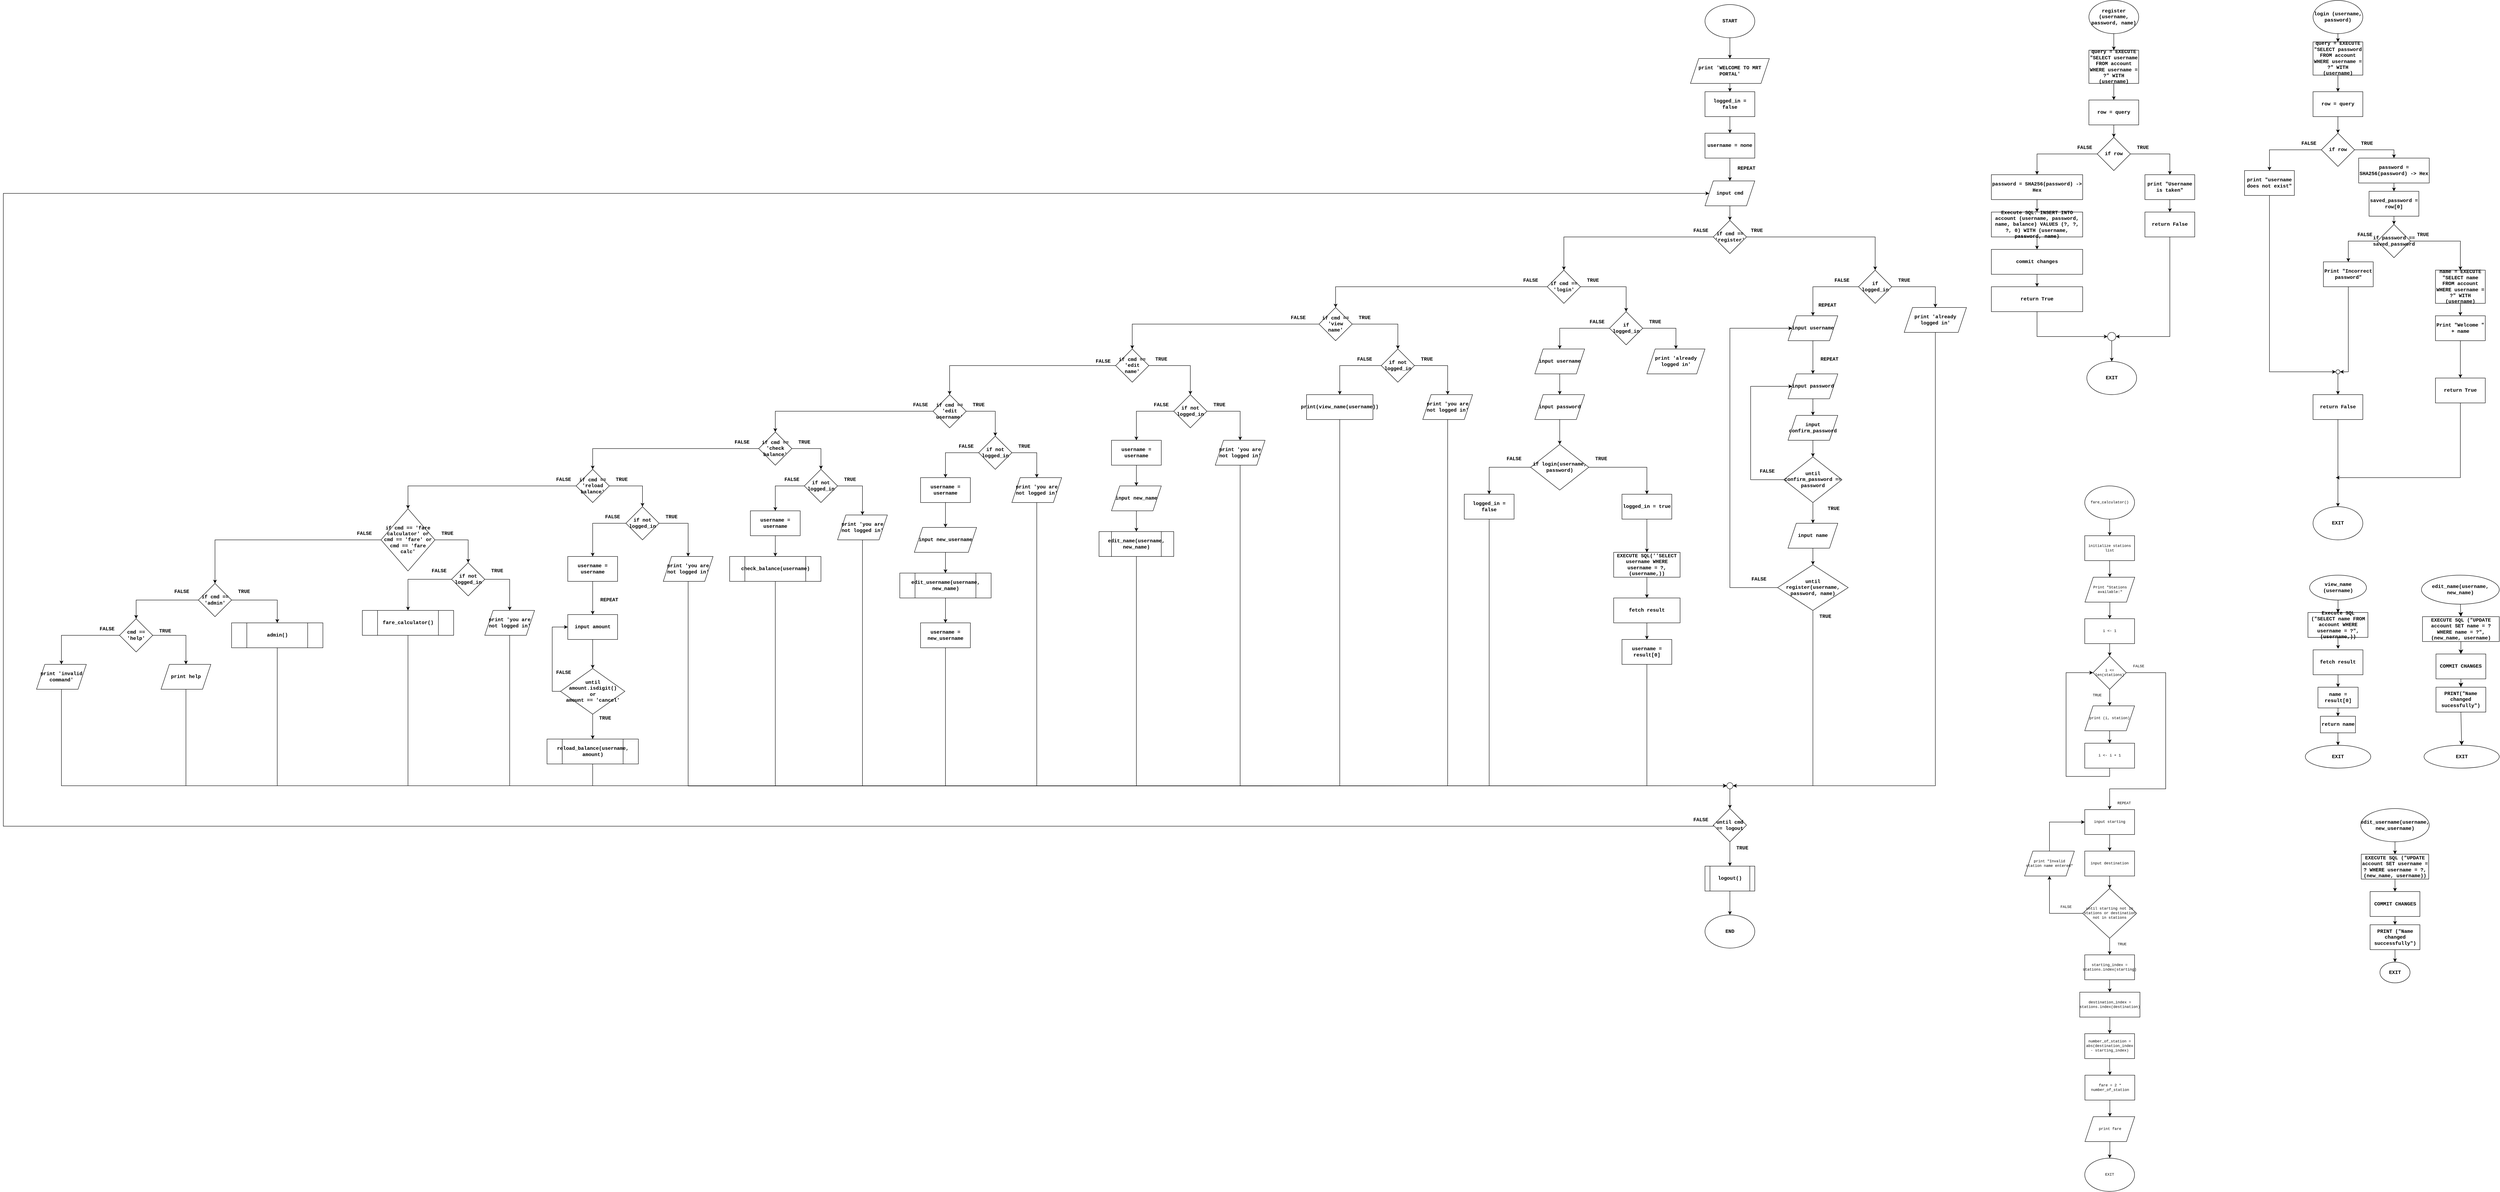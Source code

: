 <mxfile version="26.0.9">
  <diagram name="Page-1" id="O7bdFl-VR2qvi34aWdMt">
    <mxGraphModel dx="6587" dy="1858" grid="1" gridSize="10" guides="1" tooltips="1" connect="1" arrows="1" fold="1" page="1" pageScale="1" pageWidth="850" pageHeight="250" math="0" shadow="0">
      <root>
        <mxCell id="0" />
        <mxCell id="1" parent="0" />
        <mxCell id="UshZH0G48LZGHxIDffAy-1" value="" style="edgeStyle=orthogonalEdgeStyle;rounded=0;orthogonalLoop=1;jettySize=auto;html=1;fontFamily=Courier New;fontStyle=1" parent="1" source="UshZH0G48LZGHxIDffAy-2" target="UshZH0G48LZGHxIDffAy-4" edge="1">
          <mxGeometry relative="1" as="geometry" />
        </mxCell>
        <mxCell id="UshZH0G48LZGHxIDffAy-2" value="START" style="ellipse;whiteSpace=wrap;html=1;fontFamily=Courier New;fontStyle=1" parent="1" vertex="1">
          <mxGeometry x="1370" y="10" width="120" height="80" as="geometry" />
        </mxCell>
        <mxCell id="UshZH0G48LZGHxIDffAy-3" value="" style="edgeStyle=orthogonalEdgeStyle;rounded=0;orthogonalLoop=1;jettySize=auto;html=1;fontFamily=Courier New;fontStyle=1" parent="1" source="UshZH0G48LZGHxIDffAy-4" target="UshZH0G48LZGHxIDffAy-6" edge="1">
          <mxGeometry relative="1" as="geometry" />
        </mxCell>
        <mxCell id="UshZH0G48LZGHxIDffAy-4" value="print &#39;WELCOME TO MRT PORTAL&#39;" style="shape=parallelogram;perimeter=parallelogramPerimeter;whiteSpace=wrap;html=1;fixedSize=1;fontFamily=Courier New;fontStyle=1" parent="1" vertex="1">
          <mxGeometry x="1335" y="140" width="190" height="60" as="geometry" />
        </mxCell>
        <mxCell id="UshZH0G48LZGHxIDffAy-5" value="" style="edgeStyle=orthogonalEdgeStyle;rounded=0;orthogonalLoop=1;jettySize=auto;html=1;fontFamily=Courier New;fontStyle=1" parent="1" source="UshZH0G48LZGHxIDffAy-6" target="UshZH0G48LZGHxIDffAy-8" edge="1">
          <mxGeometry relative="1" as="geometry" />
        </mxCell>
        <mxCell id="UshZH0G48LZGHxIDffAy-6" value="logged_in = false" style="whiteSpace=wrap;html=1;fontFamily=Courier New;fontStyle=1" parent="1" vertex="1">
          <mxGeometry x="1370" y="220" width="120" height="60" as="geometry" />
        </mxCell>
        <mxCell id="UshZH0G48LZGHxIDffAy-7" value="" style="edgeStyle=orthogonalEdgeStyle;rounded=0;orthogonalLoop=1;jettySize=auto;html=1;fontFamily=Courier New;fontStyle=1" parent="1" source="UshZH0G48LZGHxIDffAy-8" target="UshZH0G48LZGHxIDffAy-10" edge="1">
          <mxGeometry relative="1" as="geometry" />
        </mxCell>
        <mxCell id="UshZH0G48LZGHxIDffAy-8" value="username = none" style="whiteSpace=wrap;html=1;fontFamily=Courier New;fontStyle=1" parent="1" vertex="1">
          <mxGeometry x="1370" y="320" width="120" height="60" as="geometry" />
        </mxCell>
        <mxCell id="UshZH0G48LZGHxIDffAy-9" value="" style="edgeStyle=orthogonalEdgeStyle;rounded=0;orthogonalLoop=1;jettySize=auto;html=1;fontFamily=Courier New;fontStyle=1" parent="1" source="UshZH0G48LZGHxIDffAy-10" target="UshZH0G48LZGHxIDffAy-13" edge="1">
          <mxGeometry relative="1" as="geometry" />
        </mxCell>
        <mxCell id="UshZH0G48LZGHxIDffAy-10" value="input cmd" style="shape=parallelogram;perimeter=parallelogramPerimeter;whiteSpace=wrap;html=1;fixedSize=1;fontFamily=Courier New;fontStyle=1" parent="1" vertex="1">
          <mxGeometry x="1370" y="435" width="120" height="60" as="geometry" />
        </mxCell>
        <mxCell id="UshZH0G48LZGHxIDffAy-11" value="" style="edgeStyle=orthogonalEdgeStyle;rounded=0;orthogonalLoop=1;jettySize=auto;html=1;fontFamily=Courier New;fontStyle=1" parent="1" source="UshZH0G48LZGHxIDffAy-13" target="UshZH0G48LZGHxIDffAy-16" edge="1">
          <mxGeometry relative="1" as="geometry" />
        </mxCell>
        <mxCell id="UshZH0G48LZGHxIDffAy-12" value="" style="edgeStyle=orthogonalEdgeStyle;rounded=0;orthogonalLoop=1;jettySize=auto;html=1;fontFamily=Courier New;fontStyle=1" parent="1" source="UshZH0G48LZGHxIDffAy-13" target="UshZH0G48LZGHxIDffAy-42" edge="1">
          <mxGeometry relative="1" as="geometry" />
        </mxCell>
        <mxCell id="UshZH0G48LZGHxIDffAy-13" value="if cmd == &#39;register&#39;" style="rhombus;whiteSpace=wrap;html=1;fontFamily=Courier New;fontStyle=1" parent="1" vertex="1">
          <mxGeometry x="1390" y="530" width="80" height="80" as="geometry" />
        </mxCell>
        <mxCell id="UshZH0G48LZGHxIDffAy-14" value="" style="edgeStyle=orthogonalEdgeStyle;rounded=0;orthogonalLoop=1;jettySize=auto;html=1;fontFamily=Courier New;fontStyle=1" parent="1" source="UshZH0G48LZGHxIDffAy-16" target="UshZH0G48LZGHxIDffAy-19" edge="1">
          <mxGeometry relative="1" as="geometry" />
        </mxCell>
        <mxCell id="UshZH0G48LZGHxIDffAy-15" value="" style="edgeStyle=orthogonalEdgeStyle;rounded=0;orthogonalLoop=1;jettySize=auto;html=1;fontFamily=Courier New;fontStyle=1" parent="1" source="UshZH0G48LZGHxIDffAy-16" target="UshZH0G48LZGHxIDffAy-22" edge="1">
          <mxGeometry relative="1" as="geometry" />
        </mxCell>
        <mxCell id="UshZH0G48LZGHxIDffAy-16" value="if logged_in" style="rhombus;whiteSpace=wrap;html=1;fontFamily=Courier New;fontStyle=1" parent="1" vertex="1">
          <mxGeometry x="1740" y="650" width="80" height="80" as="geometry" />
        </mxCell>
        <mxCell id="UshZH0G48LZGHxIDffAy-17" value="TRUE" style="text;html=1;align=center;verticalAlign=middle;whiteSpace=wrap;rounded=0;fontFamily=Courier New;fontStyle=1" parent="1" vertex="1">
          <mxGeometry x="1465" y="540" width="60" height="30" as="geometry" />
        </mxCell>
        <mxCell id="UshZH0G48LZGHxIDffAy-18" style="edgeStyle=orthogonalEdgeStyle;rounded=0;orthogonalLoop=1;jettySize=auto;html=1;exitX=0.5;exitY=1;exitDx=0;exitDy=0;entryX=1;entryY=0.5;entryDx=0;entryDy=0;fontFamily=Courier New;fontStyle=1" parent="1" source="UshZH0G48LZGHxIDffAy-19" target="UshZH0G48LZGHxIDffAy-164" edge="1">
          <mxGeometry relative="1" as="geometry" />
        </mxCell>
        <mxCell id="UshZH0G48LZGHxIDffAy-19" value="print &#39;already logged in&#39;" style="shape=parallelogram;perimeter=parallelogramPerimeter;whiteSpace=wrap;html=1;fixedSize=1;fontFamily=Courier New;fontStyle=1" parent="1" vertex="1">
          <mxGeometry x="1850" y="740" width="150" height="60" as="geometry" />
        </mxCell>
        <mxCell id="UshZH0G48LZGHxIDffAy-20" value="REPEAT" style="text;html=1;align=center;verticalAlign=middle;whiteSpace=wrap;rounded=0;fontFamily=Courier New;fontStyle=1" parent="1" vertex="1">
          <mxGeometry x="1440" y="390" width="60" height="30" as="geometry" />
        </mxCell>
        <mxCell id="UshZH0G48LZGHxIDffAy-21" value="" style="edgeStyle=orthogonalEdgeStyle;rounded=0;orthogonalLoop=1;jettySize=auto;html=1;fontFamily=Courier New;fontStyle=1" parent="1" source="UshZH0G48LZGHxIDffAy-22" target="UshZH0G48LZGHxIDffAy-25" edge="1">
          <mxGeometry relative="1" as="geometry" />
        </mxCell>
        <mxCell id="UshZH0G48LZGHxIDffAy-22" value="input username" style="shape=parallelogram;perimeter=parallelogramPerimeter;whiteSpace=wrap;html=1;fixedSize=1;fontFamily=Courier New;fontStyle=1" parent="1" vertex="1">
          <mxGeometry x="1570" y="760" width="120" height="60" as="geometry" />
        </mxCell>
        <mxCell id="UshZH0G48LZGHxIDffAy-23" value="REPEAT" style="text;html=1;align=center;verticalAlign=middle;whiteSpace=wrap;rounded=0;fontFamily=Courier New;fontStyle=1" parent="1" vertex="1">
          <mxGeometry x="1635" y="720" width="60" height="30" as="geometry" />
        </mxCell>
        <mxCell id="UshZH0G48LZGHxIDffAy-24" value="" style="edgeStyle=orthogonalEdgeStyle;rounded=0;orthogonalLoop=1;jettySize=auto;html=1;fontFamily=Courier New;fontStyle=1" parent="1" source="UshZH0G48LZGHxIDffAy-25" target="UshZH0G48LZGHxIDffAy-28" edge="1">
          <mxGeometry relative="1" as="geometry" />
        </mxCell>
        <mxCell id="UshZH0G48LZGHxIDffAy-25" value="input password" style="shape=parallelogram;perimeter=parallelogramPerimeter;whiteSpace=wrap;html=1;fixedSize=1;fontFamily=Courier New;fontStyle=1" parent="1" vertex="1">
          <mxGeometry x="1570" y="900" width="120" height="60" as="geometry" />
        </mxCell>
        <mxCell id="UshZH0G48LZGHxIDffAy-26" value="REPEAT" style="text;html=1;align=center;verticalAlign=middle;whiteSpace=wrap;rounded=0;fontFamily=Courier New;fontStyle=1" parent="1" vertex="1">
          <mxGeometry x="1640" y="850" width="60" height="30" as="geometry" />
        </mxCell>
        <mxCell id="UshZH0G48LZGHxIDffAy-27" value="" style="edgeStyle=orthogonalEdgeStyle;rounded=0;orthogonalLoop=1;jettySize=auto;html=1;fontFamily=Courier New;fontStyle=1" parent="1" source="UshZH0G48LZGHxIDffAy-28" target="UshZH0G48LZGHxIDffAy-31" edge="1">
          <mxGeometry relative="1" as="geometry" />
        </mxCell>
        <mxCell id="UshZH0G48LZGHxIDffAy-28" value="input confirm_password" style="shape=parallelogram;perimeter=parallelogramPerimeter;whiteSpace=wrap;html=1;fixedSize=1;fontFamily=Courier New;fontStyle=1" parent="1" vertex="1">
          <mxGeometry x="1570" y="1000" width="120" height="60" as="geometry" />
        </mxCell>
        <mxCell id="UshZH0G48LZGHxIDffAy-29" style="edgeStyle=orthogonalEdgeStyle;rounded=0;orthogonalLoop=1;jettySize=auto;html=1;exitX=0;exitY=0.5;exitDx=0;exitDy=0;entryX=0;entryY=0.5;entryDx=0;entryDy=0;fontFamily=Courier New;fontStyle=1" parent="1" source="UshZH0G48LZGHxIDffAy-31" target="UshZH0G48LZGHxIDffAy-25" edge="1">
          <mxGeometry relative="1" as="geometry">
            <Array as="points">
              <mxPoint x="1480" y="1155" />
              <mxPoint x="1480" y="930" />
            </Array>
          </mxGeometry>
        </mxCell>
        <mxCell id="UshZH0G48LZGHxIDffAy-30" value="" style="edgeStyle=orthogonalEdgeStyle;rounded=0;orthogonalLoop=1;jettySize=auto;html=1;fontFamily=Courier New;fontStyle=1" parent="1" source="UshZH0G48LZGHxIDffAy-31" target="UshZH0G48LZGHxIDffAy-35" edge="1">
          <mxGeometry relative="1" as="geometry" />
        </mxCell>
        <mxCell id="UshZH0G48LZGHxIDffAy-31" value="until confirm_password == password" style="rhombus;whiteSpace=wrap;html=1;fontFamily=Courier New;fontStyle=1" parent="1" vertex="1">
          <mxGeometry x="1560" y="1100" width="140" height="110" as="geometry" />
        </mxCell>
        <mxCell id="UshZH0G48LZGHxIDffAy-32" value="FALSE" style="text;html=1;align=center;verticalAlign=middle;whiteSpace=wrap;rounded=0;fontFamily=Courier New;fontStyle=1" parent="1" vertex="1">
          <mxGeometry x="1490" y="1120" width="60" height="30" as="geometry" />
        </mxCell>
        <mxCell id="UshZH0G48LZGHxIDffAy-33" value="TRUE" style="text;html=1;align=center;verticalAlign=middle;whiteSpace=wrap;rounded=0;fontFamily=Courier New;fontStyle=1" parent="1" vertex="1">
          <mxGeometry x="1650" y="1210" width="60" height="30" as="geometry" />
        </mxCell>
        <mxCell id="UshZH0G48LZGHxIDffAy-34" value="" style="edgeStyle=orthogonalEdgeStyle;rounded=0;orthogonalLoop=1;jettySize=auto;html=1;fontFamily=Courier New;fontStyle=1" parent="1" source="UshZH0G48LZGHxIDffAy-35" target="UshZH0G48LZGHxIDffAy-38" edge="1">
          <mxGeometry relative="1" as="geometry" />
        </mxCell>
        <mxCell id="UshZH0G48LZGHxIDffAy-35" value="input name" style="shape=parallelogram;perimeter=parallelogramPerimeter;whiteSpace=wrap;html=1;fixedSize=1;fontFamily=Courier New;fontStyle=1" parent="1" vertex="1">
          <mxGeometry x="1570" y="1260" width="120" height="60" as="geometry" />
        </mxCell>
        <mxCell id="UshZH0G48LZGHxIDffAy-36" style="edgeStyle=orthogonalEdgeStyle;rounded=0;orthogonalLoop=1;jettySize=auto;html=1;exitX=0;exitY=0.5;exitDx=0;exitDy=0;entryX=0;entryY=0.5;entryDx=0;entryDy=0;fontFamily=Courier New;fontStyle=1" parent="1" source="UshZH0G48LZGHxIDffAy-38" target="UshZH0G48LZGHxIDffAy-22" edge="1">
          <mxGeometry relative="1" as="geometry">
            <Array as="points">
              <mxPoint x="1430" y="1415" />
              <mxPoint x="1430" y="790" />
            </Array>
          </mxGeometry>
        </mxCell>
        <mxCell id="UshZH0G48LZGHxIDffAy-37" style="edgeStyle=orthogonalEdgeStyle;rounded=0;orthogonalLoop=1;jettySize=auto;html=1;exitX=0.5;exitY=1;exitDx=0;exitDy=0;entryX=1;entryY=0.5;entryDx=0;entryDy=0;fontFamily=Courier New;fontStyle=1" parent="1" source="UshZH0G48LZGHxIDffAy-38" target="UshZH0G48LZGHxIDffAy-164" edge="1">
          <mxGeometry relative="1" as="geometry" />
        </mxCell>
        <mxCell id="UshZH0G48LZGHxIDffAy-38" value="until register(username, password, name)" style="rhombus;whiteSpace=wrap;html=1;fontFamily=Courier New;fontStyle=1" parent="1" vertex="1">
          <mxGeometry x="1545" y="1360" width="170" height="110" as="geometry" />
        </mxCell>
        <mxCell id="UshZH0G48LZGHxIDffAy-39" value="FALSE" style="text;html=1;align=center;verticalAlign=middle;whiteSpace=wrap;rounded=0;fontFamily=Courier New;fontStyle=1" parent="1" vertex="1">
          <mxGeometry x="1470" y="1380" width="60" height="30" as="geometry" />
        </mxCell>
        <mxCell id="UshZH0G48LZGHxIDffAy-40" value="" style="edgeStyle=orthogonalEdgeStyle;rounded=0;orthogonalLoop=1;jettySize=auto;html=1;fontFamily=Courier New;fontStyle=1" parent="1" source="UshZH0G48LZGHxIDffAy-42" target="UshZH0G48LZGHxIDffAy-45" edge="1">
          <mxGeometry relative="1" as="geometry" />
        </mxCell>
        <mxCell id="UshZH0G48LZGHxIDffAy-41" value="" style="edgeStyle=orthogonalEdgeStyle;rounded=0;orthogonalLoop=1;jettySize=auto;html=1;fontFamily=Courier New;fontStyle=1" parent="1" source="UshZH0G48LZGHxIDffAy-42" target="UshZH0G48LZGHxIDffAy-66" edge="1">
          <mxGeometry relative="1" as="geometry" />
        </mxCell>
        <mxCell id="UshZH0G48LZGHxIDffAy-42" value="if cmd == &#39;login&#39;" style="rhombus;whiteSpace=wrap;html=1;fontFamily=Courier New;fontStyle=1" parent="1" vertex="1">
          <mxGeometry x="990" y="650" width="80" height="80" as="geometry" />
        </mxCell>
        <mxCell id="UshZH0G48LZGHxIDffAy-43" value="" style="edgeStyle=orthogonalEdgeStyle;rounded=0;orthogonalLoop=1;jettySize=auto;html=1;fontFamily=Courier New;fontStyle=1" parent="1" source="UshZH0G48LZGHxIDffAy-45" target="UshZH0G48LZGHxIDffAy-46" edge="1">
          <mxGeometry relative="1" as="geometry" />
        </mxCell>
        <mxCell id="UshZH0G48LZGHxIDffAy-44" value="" style="edgeStyle=orthogonalEdgeStyle;rounded=0;orthogonalLoop=1;jettySize=auto;html=1;fontFamily=Courier New;fontStyle=1" parent="1" source="UshZH0G48LZGHxIDffAy-45" target="UshZH0G48LZGHxIDffAy-48" edge="1">
          <mxGeometry relative="1" as="geometry" />
        </mxCell>
        <mxCell id="UshZH0G48LZGHxIDffAy-45" value="if logged_in" style="rhombus;whiteSpace=wrap;html=1;fontFamily=Courier New;fontStyle=1" parent="1" vertex="1">
          <mxGeometry x="1140" y="750" width="80" height="80" as="geometry" />
        </mxCell>
        <mxCell id="UshZH0G48LZGHxIDffAy-46" value="print &#39;already logged in&#39;" style="shape=parallelogram;perimeter=parallelogramPerimeter;whiteSpace=wrap;html=1;fixedSize=1;fontFamily=Courier New;fontStyle=1" parent="1" vertex="1">
          <mxGeometry x="1230" y="840" width="140" height="60" as="geometry" />
        </mxCell>
        <mxCell id="UshZH0G48LZGHxIDffAy-47" value="" style="edgeStyle=orthogonalEdgeStyle;rounded=0;orthogonalLoop=1;jettySize=auto;html=1;fontFamily=Courier New;fontStyle=1" parent="1" source="UshZH0G48LZGHxIDffAy-48" target="UshZH0G48LZGHxIDffAy-50" edge="1">
          <mxGeometry relative="1" as="geometry" />
        </mxCell>
        <mxCell id="UshZH0G48LZGHxIDffAy-48" value="input username" style="shape=parallelogram;perimeter=parallelogramPerimeter;whiteSpace=wrap;html=1;fixedSize=1;fontFamily=Courier New;fontStyle=1" parent="1" vertex="1">
          <mxGeometry x="960" y="840" width="120" height="60" as="geometry" />
        </mxCell>
        <mxCell id="UshZH0G48LZGHxIDffAy-49" value="" style="edgeStyle=orthogonalEdgeStyle;rounded=0;orthogonalLoop=1;jettySize=auto;html=1;fontFamily=Courier New;fontStyle=1" parent="1" source="UshZH0G48LZGHxIDffAy-50" target="UshZH0G48LZGHxIDffAy-53" edge="1">
          <mxGeometry relative="1" as="geometry" />
        </mxCell>
        <mxCell id="UshZH0G48LZGHxIDffAy-50" value="input password" style="shape=parallelogram;perimeter=parallelogramPerimeter;whiteSpace=wrap;html=1;fixedSize=1;fontFamily=Courier New;fontStyle=1" parent="1" vertex="1">
          <mxGeometry x="960" y="950" width="120" height="60" as="geometry" />
        </mxCell>
        <mxCell id="UshZH0G48LZGHxIDffAy-51" value="" style="edgeStyle=orthogonalEdgeStyle;rounded=0;orthogonalLoop=1;jettySize=auto;html=1;fontFamily=Courier New;fontStyle=1" parent="1" source="UshZH0G48LZGHxIDffAy-53" target="UshZH0G48LZGHxIDffAy-55" edge="1">
          <mxGeometry relative="1" as="geometry" />
        </mxCell>
        <mxCell id="UshZH0G48LZGHxIDffAy-52" value="" style="edgeStyle=orthogonalEdgeStyle;rounded=0;orthogonalLoop=1;jettySize=auto;html=1;fontFamily=Courier New;fontStyle=1" parent="1" source="UshZH0G48LZGHxIDffAy-53" target="UshZH0G48LZGHxIDffAy-63" edge="1">
          <mxGeometry relative="1" as="geometry" />
        </mxCell>
        <mxCell id="UshZH0G48LZGHxIDffAy-53" value="if login(username, password)" style="rhombus;whiteSpace=wrap;html=1;fontFamily=Courier New;fontStyle=1" parent="1" vertex="1">
          <mxGeometry x="950" y="1070" width="140" height="110" as="geometry" />
        </mxCell>
        <mxCell id="UshZH0G48LZGHxIDffAy-54" value="" style="edgeStyle=orthogonalEdgeStyle;rounded=0;orthogonalLoop=1;jettySize=auto;html=1;fontFamily=Courier New;fontStyle=1" parent="1" source="UshZH0G48LZGHxIDffAy-55" target="UshZH0G48LZGHxIDffAy-57" edge="1">
          <mxGeometry relative="1" as="geometry" />
        </mxCell>
        <mxCell id="UshZH0G48LZGHxIDffAy-55" value="logged_in = true" style="whiteSpace=wrap;html=1;fontFamily=Courier New;fontStyle=1" parent="1" vertex="1">
          <mxGeometry x="1170" y="1190" width="120" height="60" as="geometry" />
        </mxCell>
        <mxCell id="UshZH0G48LZGHxIDffAy-56" value="" style="edgeStyle=orthogonalEdgeStyle;rounded=0;orthogonalLoop=1;jettySize=auto;html=1;fontFamily=Courier New;fontStyle=1" parent="1" source="UshZH0G48LZGHxIDffAy-57" target="UshZH0G48LZGHxIDffAy-59" edge="1">
          <mxGeometry relative="1" as="geometry" />
        </mxCell>
        <mxCell id="UshZH0G48LZGHxIDffAy-57" value="EXECUTE SQL(&#39;&#39;SELECT username WHERE username = ?, (username,))" style="whiteSpace=wrap;html=1;fontFamily=Courier New;fontStyle=1" parent="1" vertex="1">
          <mxGeometry x="1150" y="1330" width="160" height="60" as="geometry" />
        </mxCell>
        <mxCell id="UshZH0G48LZGHxIDffAy-58" value="" style="edgeStyle=orthogonalEdgeStyle;rounded=0;orthogonalLoop=1;jettySize=auto;html=1;fontFamily=Courier New;fontStyle=1" parent="1" source="UshZH0G48LZGHxIDffAy-59" target="UshZH0G48LZGHxIDffAy-61" edge="1">
          <mxGeometry relative="1" as="geometry" />
        </mxCell>
        <mxCell id="UshZH0G48LZGHxIDffAy-59" value="fetch result" style="whiteSpace=wrap;html=1;fontFamily=Courier New;fontStyle=1" parent="1" vertex="1">
          <mxGeometry x="1150" y="1440" width="160" height="60" as="geometry" />
        </mxCell>
        <mxCell id="UshZH0G48LZGHxIDffAy-60" style="edgeStyle=orthogonalEdgeStyle;rounded=0;orthogonalLoop=1;jettySize=auto;html=1;exitX=0.5;exitY=1;exitDx=0;exitDy=0;entryX=0;entryY=0.5;entryDx=0;entryDy=0;fontFamily=Courier New;fontStyle=1" parent="1" source="UshZH0G48LZGHxIDffAy-61" target="UshZH0G48LZGHxIDffAy-164" edge="1">
          <mxGeometry relative="1" as="geometry" />
        </mxCell>
        <mxCell id="UshZH0G48LZGHxIDffAy-61" value="username = result[0]" style="whiteSpace=wrap;html=1;fontFamily=Courier New;fontStyle=1" parent="1" vertex="1">
          <mxGeometry x="1170" y="1540" width="120" height="60" as="geometry" />
        </mxCell>
        <mxCell id="UshZH0G48LZGHxIDffAy-62" style="edgeStyle=orthogonalEdgeStyle;rounded=0;orthogonalLoop=1;jettySize=auto;html=1;exitX=0.5;exitY=1;exitDx=0;exitDy=0;entryX=0;entryY=0.5;entryDx=0;entryDy=0;fontFamily=Courier New;fontStyle=1" parent="1" source="UshZH0G48LZGHxIDffAy-63" target="UshZH0G48LZGHxIDffAy-164" edge="1">
          <mxGeometry relative="1" as="geometry" />
        </mxCell>
        <mxCell id="UshZH0G48LZGHxIDffAy-63" value="logged_in = false" style="whiteSpace=wrap;html=1;fontFamily=Courier New;fontStyle=1" parent="1" vertex="1">
          <mxGeometry x="790" y="1190" width="120" height="60" as="geometry" />
        </mxCell>
        <mxCell id="UshZH0G48LZGHxIDffAy-64" value="" style="edgeStyle=orthogonalEdgeStyle;rounded=0;orthogonalLoop=1;jettySize=auto;html=1;fontFamily=Courier New;fontStyle=1" parent="1" source="UshZH0G48LZGHxIDffAy-66" target="UshZH0G48LZGHxIDffAy-69" edge="1">
          <mxGeometry relative="1" as="geometry" />
        </mxCell>
        <mxCell id="UshZH0G48LZGHxIDffAy-65" value="" style="edgeStyle=orthogonalEdgeStyle;rounded=0;orthogonalLoop=1;jettySize=auto;html=1;fontFamily=Courier New;fontStyle=1" parent="1" source="UshZH0G48LZGHxIDffAy-66" target="UshZH0G48LZGHxIDffAy-76" edge="1">
          <mxGeometry relative="1" as="geometry" />
        </mxCell>
        <mxCell id="UshZH0G48LZGHxIDffAy-66" value="if cmd == &#39;view name&#39;" style="rhombus;whiteSpace=wrap;html=1;fontFamily=Courier New;fontStyle=1" parent="1" vertex="1">
          <mxGeometry x="440" y="740" width="80" height="80" as="geometry" />
        </mxCell>
        <mxCell id="UshZH0G48LZGHxIDffAy-67" value="" style="edgeStyle=orthogonalEdgeStyle;rounded=0;orthogonalLoop=1;jettySize=auto;html=1;fontFamily=Courier New;fontStyle=1" parent="1" source="UshZH0G48LZGHxIDffAy-69" target="UshZH0G48LZGHxIDffAy-71" edge="1">
          <mxGeometry relative="1" as="geometry" />
        </mxCell>
        <mxCell id="UshZH0G48LZGHxIDffAy-68" value="" style="edgeStyle=orthogonalEdgeStyle;rounded=0;orthogonalLoop=1;jettySize=auto;html=1;fontFamily=Courier New;fontStyle=1" parent="1" source="UshZH0G48LZGHxIDffAy-69" target="UshZH0G48LZGHxIDffAy-73" edge="1">
          <mxGeometry relative="1" as="geometry" />
        </mxCell>
        <mxCell id="UshZH0G48LZGHxIDffAy-69" value="if not logged_in" style="rhombus;whiteSpace=wrap;html=1;fontFamily=Courier New;fontStyle=1" parent="1" vertex="1">
          <mxGeometry x="590" y="840" width="80" height="80" as="geometry" />
        </mxCell>
        <mxCell id="UshZH0G48LZGHxIDffAy-70" style="edgeStyle=orthogonalEdgeStyle;rounded=0;orthogonalLoop=1;jettySize=auto;html=1;exitX=0.5;exitY=1;exitDx=0;exitDy=0;entryX=0;entryY=0.5;entryDx=0;entryDy=0;fontFamily=Courier New;fontStyle=1" parent="1" source="UshZH0G48LZGHxIDffAy-71" target="UshZH0G48LZGHxIDffAy-164" edge="1">
          <mxGeometry relative="1" as="geometry" />
        </mxCell>
        <mxCell id="UshZH0G48LZGHxIDffAy-71" value="print &#39;you are not logged in&#39;" style="shape=parallelogram;perimeter=parallelogramPerimeter;whiteSpace=wrap;html=1;fixedSize=1;fontFamily=Courier New;fontStyle=1" parent="1" vertex="1">
          <mxGeometry x="690" y="950" width="120" height="60" as="geometry" />
        </mxCell>
        <mxCell id="UshZH0G48LZGHxIDffAy-72" style="edgeStyle=orthogonalEdgeStyle;rounded=0;orthogonalLoop=1;jettySize=auto;html=1;exitX=0.5;exitY=1;exitDx=0;exitDy=0;entryX=0;entryY=0.5;entryDx=0;entryDy=0;fontFamily=Courier New;fontStyle=1" parent="1" source="UshZH0G48LZGHxIDffAy-73" target="UshZH0G48LZGHxIDffAy-164" edge="1">
          <mxGeometry relative="1" as="geometry" />
        </mxCell>
        <mxCell id="UshZH0G48LZGHxIDffAy-73" value="print(view_name(username))" style="whiteSpace=wrap;html=1;fontFamily=Courier New;fontStyle=1" parent="1" vertex="1">
          <mxGeometry x="410" y="950" width="160" height="60" as="geometry" />
        </mxCell>
        <mxCell id="UshZH0G48LZGHxIDffAy-74" value="" style="edgeStyle=orthogonalEdgeStyle;rounded=0;orthogonalLoop=1;jettySize=auto;html=1;fontFamily=Courier New;fontStyle=1" parent="1" source="UshZH0G48LZGHxIDffAy-76" target="UshZH0G48LZGHxIDffAy-85" edge="1">
          <mxGeometry relative="1" as="geometry" />
        </mxCell>
        <mxCell id="UshZH0G48LZGHxIDffAy-75" value="" style="edgeStyle=orthogonalEdgeStyle;rounded=0;orthogonalLoop=1;jettySize=auto;html=1;fontFamily=Courier New;fontStyle=1" parent="1" source="UshZH0G48LZGHxIDffAy-76" target="UshZH0G48LZGHxIDffAy-88" edge="1">
          <mxGeometry relative="1" as="geometry" />
        </mxCell>
        <mxCell id="UshZH0G48LZGHxIDffAy-76" value="if cmd == &#39;edit name&#39;" style="rhombus;whiteSpace=wrap;html=1;fontFamily=Courier New;fontStyle=1" parent="1" vertex="1">
          <mxGeometry x="-50" y="840" width="80" height="80" as="geometry" />
        </mxCell>
        <mxCell id="UshZH0G48LZGHxIDffAy-77" style="edgeStyle=orthogonalEdgeStyle;rounded=0;orthogonalLoop=1;jettySize=auto;html=1;exitX=0.5;exitY=1;exitDx=0;exitDy=0;entryX=0;entryY=0.5;entryDx=0;entryDy=0;fontFamily=Courier New;fontStyle=1" parent="1" source="UshZH0G48LZGHxIDffAy-78" target="UshZH0G48LZGHxIDffAy-164" edge="1">
          <mxGeometry relative="1" as="geometry" />
        </mxCell>
        <mxCell id="UshZH0G48LZGHxIDffAy-78" value="print &#39;you are not logged in&#39;" style="shape=parallelogram;perimeter=parallelogramPerimeter;whiteSpace=wrap;html=1;fixedSize=1;fontFamily=Courier New;fontStyle=1" parent="1" vertex="1">
          <mxGeometry x="190" y="1060" width="120" height="60" as="geometry" />
        </mxCell>
        <mxCell id="UshZH0G48LZGHxIDffAy-79" value="" style="edgeStyle=orthogonalEdgeStyle;rounded=0;orthogonalLoop=1;jettySize=auto;html=1;fontFamily=Courier New;fontStyle=1" parent="1" source="UshZH0G48LZGHxIDffAy-80" target="UshZH0G48LZGHxIDffAy-82" edge="1">
          <mxGeometry relative="1" as="geometry" />
        </mxCell>
        <mxCell id="UshZH0G48LZGHxIDffAy-80" value="username = username" style="whiteSpace=wrap;html=1;fontFamily=Courier New;fontStyle=1" parent="1" vertex="1">
          <mxGeometry x="-60" y="1060" width="120" height="60" as="geometry" />
        </mxCell>
        <mxCell id="UshZH0G48LZGHxIDffAy-81" value="" style="edgeStyle=orthogonalEdgeStyle;rounded=0;orthogonalLoop=1;jettySize=auto;html=1;fontFamily=Courier New;fontStyle=1" parent="1" source="UshZH0G48LZGHxIDffAy-82" target="UshZH0G48LZGHxIDffAy-100" edge="1">
          <mxGeometry relative="1" as="geometry" />
        </mxCell>
        <mxCell id="UshZH0G48LZGHxIDffAy-82" value="input new_name" style="shape=parallelogram;perimeter=parallelogramPerimeter;whiteSpace=wrap;html=1;fixedSize=1;fontFamily=Courier New;fontStyle=1" parent="1" vertex="1">
          <mxGeometry x="-60" y="1170" width="120" height="60" as="geometry" />
        </mxCell>
        <mxCell id="UshZH0G48LZGHxIDffAy-83" style="edgeStyle=orthogonalEdgeStyle;rounded=0;orthogonalLoop=1;jettySize=auto;html=1;exitX=1;exitY=0.5;exitDx=0;exitDy=0;fontFamily=Courier New;fontStyle=1" parent="1" source="UshZH0G48LZGHxIDffAy-85" target="UshZH0G48LZGHxIDffAy-78" edge="1">
          <mxGeometry relative="1" as="geometry" />
        </mxCell>
        <mxCell id="UshZH0G48LZGHxIDffAy-84" style="edgeStyle=orthogonalEdgeStyle;rounded=0;orthogonalLoop=1;jettySize=auto;html=1;exitX=0;exitY=0.5;exitDx=0;exitDy=0;entryX=0.5;entryY=0;entryDx=0;entryDy=0;fontFamily=Courier New;fontStyle=1" parent="1" source="UshZH0G48LZGHxIDffAy-85" target="UshZH0G48LZGHxIDffAy-80" edge="1">
          <mxGeometry relative="1" as="geometry" />
        </mxCell>
        <mxCell id="UshZH0G48LZGHxIDffAy-85" value="if not logged_in" style="rhombus;whiteSpace=wrap;html=1;fontFamily=Courier New;fontStyle=1" parent="1" vertex="1">
          <mxGeometry x="90" y="950" width="80" height="80" as="geometry" />
        </mxCell>
        <mxCell id="UshZH0G48LZGHxIDffAy-86" value="" style="edgeStyle=orthogonalEdgeStyle;rounded=0;orthogonalLoop=1;jettySize=auto;html=1;fontFamily=Courier New;fontStyle=1" parent="1" source="UshZH0G48LZGHxIDffAy-88" target="UshZH0G48LZGHxIDffAy-91" edge="1">
          <mxGeometry relative="1" as="geometry" />
        </mxCell>
        <mxCell id="UshZH0G48LZGHxIDffAy-87" value="" style="edgeStyle=orthogonalEdgeStyle;rounded=0;orthogonalLoop=1;jettySize=auto;html=1;fontFamily=Courier New;fontStyle=1" parent="1" source="UshZH0G48LZGHxIDffAy-88" target="UshZH0G48LZGHxIDffAy-106" edge="1">
          <mxGeometry relative="1" as="geometry" />
        </mxCell>
        <mxCell id="UshZH0G48LZGHxIDffAy-88" value="if cmd == &#39;edit username&#39;" style="rhombus;whiteSpace=wrap;html=1;fontFamily=Courier New;fontStyle=1" parent="1" vertex="1">
          <mxGeometry x="-490" y="950" width="80" height="80" as="geometry" />
        </mxCell>
        <mxCell id="UshZH0G48LZGHxIDffAy-89" style="edgeStyle=orthogonalEdgeStyle;rounded=0;orthogonalLoop=1;jettySize=auto;html=1;exitX=1;exitY=0.5;exitDx=0;exitDy=0;entryX=0.5;entryY=0;entryDx=0;entryDy=0;fontFamily=Courier New;fontStyle=1" parent="1" source="UshZH0G48LZGHxIDffAy-91" target="UshZH0G48LZGHxIDffAy-93" edge="1">
          <mxGeometry relative="1" as="geometry" />
        </mxCell>
        <mxCell id="UshZH0G48LZGHxIDffAy-90" value="" style="edgeStyle=orthogonalEdgeStyle;rounded=0;orthogonalLoop=1;jettySize=auto;html=1;fontFamily=Courier New;fontStyle=1" parent="1" source="UshZH0G48LZGHxIDffAy-91" target="UshZH0G48LZGHxIDffAy-95" edge="1">
          <mxGeometry relative="1" as="geometry" />
        </mxCell>
        <mxCell id="UshZH0G48LZGHxIDffAy-91" value="if not logged_in" style="rhombus;whiteSpace=wrap;html=1;fontFamily=Courier New;fontStyle=1" parent="1" vertex="1">
          <mxGeometry x="-380" y="1050" width="80" height="80" as="geometry" />
        </mxCell>
        <mxCell id="UshZH0G48LZGHxIDffAy-92" style="edgeStyle=orthogonalEdgeStyle;rounded=0;orthogonalLoop=1;jettySize=auto;html=1;exitX=0.5;exitY=1;exitDx=0;exitDy=0;entryX=0;entryY=0.5;entryDx=0;entryDy=0;fontFamily=Courier New;fontStyle=1" parent="1" source="UshZH0G48LZGHxIDffAy-93" target="UshZH0G48LZGHxIDffAy-164" edge="1">
          <mxGeometry relative="1" as="geometry" />
        </mxCell>
        <mxCell id="UshZH0G48LZGHxIDffAy-93" value="print &#39;you are not logged in&#39;" style="shape=parallelogram;perimeter=parallelogramPerimeter;whiteSpace=wrap;html=1;fixedSize=1;fontFamily=Courier New;fontStyle=1" parent="1" vertex="1">
          <mxGeometry x="-300" y="1150" width="120" height="60" as="geometry" />
        </mxCell>
        <mxCell id="UshZH0G48LZGHxIDffAy-94" value="" style="edgeStyle=orthogonalEdgeStyle;rounded=0;orthogonalLoop=1;jettySize=auto;html=1;fontFamily=Courier New;fontStyle=1" parent="1" source="UshZH0G48LZGHxIDffAy-95" target="UshZH0G48LZGHxIDffAy-97" edge="1">
          <mxGeometry relative="1" as="geometry" />
        </mxCell>
        <mxCell id="UshZH0G48LZGHxIDffAy-95" value="username = username" style="whiteSpace=wrap;html=1;fontFamily=Courier New;fontStyle=1" parent="1" vertex="1">
          <mxGeometry x="-520" y="1150" width="120" height="60" as="geometry" />
        </mxCell>
        <mxCell id="UshZH0G48LZGHxIDffAy-96" value="" style="edgeStyle=orthogonalEdgeStyle;rounded=0;orthogonalLoop=1;jettySize=auto;html=1;entryX=0.5;entryY=0;entryDx=0;entryDy=0;fontFamily=Courier New;fontStyle=1" parent="1" source="UshZH0G48LZGHxIDffAy-97" target="UshZH0G48LZGHxIDffAy-135" edge="1">
          <mxGeometry relative="1" as="geometry">
            <mxPoint x="-460" y="1390" as="targetPoint" />
          </mxGeometry>
        </mxCell>
        <mxCell id="UshZH0G48LZGHxIDffAy-97" value="input new_username" style="shape=parallelogram;perimeter=parallelogramPerimeter;whiteSpace=wrap;html=1;fixedSize=1;fontFamily=Courier New;fontStyle=1" parent="1" vertex="1">
          <mxGeometry x="-535" y="1270" width="150" height="60" as="geometry" />
        </mxCell>
        <mxCell id="UshZH0G48LZGHxIDffAy-98" value="" style="group;fontFamily=Courier New;fontStyle=1" parent="1" vertex="1" connectable="0">
          <mxGeometry x="-90" y="1280" width="180" height="60" as="geometry" />
        </mxCell>
        <mxCell id="UshZH0G48LZGHxIDffAy-99" value="" style="rounded=0;whiteSpace=wrap;html=1;fontFamily=Courier New;fontStyle=1" parent="UshZH0G48LZGHxIDffAy-98" vertex="1">
          <mxGeometry width="180" height="60" as="geometry" />
        </mxCell>
        <mxCell id="UshZH0G48LZGHxIDffAy-100" value="edit_name(username, new_name)" style="whiteSpace=wrap;html=1;fontFamily=Courier New;fontStyle=1" parent="UshZH0G48LZGHxIDffAy-98" vertex="1">
          <mxGeometry x="30" width="120" height="60" as="geometry" />
        </mxCell>
        <mxCell id="UshZH0G48LZGHxIDffAy-101" style="edgeStyle=orthogonalEdgeStyle;rounded=0;orthogonalLoop=1;jettySize=auto;html=1;exitX=0.5;exitY=1;exitDx=0;exitDy=0;entryX=0;entryY=0.5;entryDx=0;entryDy=0;fontFamily=Courier New;fontStyle=1" parent="1" source="UshZH0G48LZGHxIDffAy-102" target="UshZH0G48LZGHxIDffAy-164" edge="1">
          <mxGeometry relative="1" as="geometry" />
        </mxCell>
        <mxCell id="UshZH0G48LZGHxIDffAy-102" value="username = new_username" style="whiteSpace=wrap;html=1;fontFamily=Courier New;fontStyle=1" parent="1" vertex="1">
          <mxGeometry x="-520" y="1500" width="120" height="60" as="geometry" />
        </mxCell>
        <mxCell id="UshZH0G48LZGHxIDffAy-103" value="" style="edgeStyle=orthogonalEdgeStyle;rounded=0;orthogonalLoop=1;jettySize=auto;html=1;fontFamily=Courier New;fontStyle=1" parent="1" source="UshZH0G48LZGHxIDffAy-135" target="UshZH0G48LZGHxIDffAy-102" edge="1">
          <mxGeometry relative="1" as="geometry" />
        </mxCell>
        <mxCell id="UshZH0G48LZGHxIDffAy-104" style="edgeStyle=orthogonalEdgeStyle;rounded=0;orthogonalLoop=1;jettySize=auto;html=1;exitX=1;exitY=0.5;exitDx=0;exitDy=0;entryX=0.5;entryY=0;entryDx=0;entryDy=0;fontFamily=Courier New;fontStyle=1" parent="1" source="UshZH0G48LZGHxIDffAy-106" target="UshZH0G48LZGHxIDffAy-109" edge="1">
          <mxGeometry relative="1" as="geometry" />
        </mxCell>
        <mxCell id="UshZH0G48LZGHxIDffAy-105" value="" style="edgeStyle=orthogonalEdgeStyle;rounded=0;orthogonalLoop=1;jettySize=auto;html=1;fontFamily=Courier New;fontStyle=1" parent="1" source="UshZH0G48LZGHxIDffAy-106" target="UshZH0G48LZGHxIDffAy-119" edge="1">
          <mxGeometry relative="1" as="geometry" />
        </mxCell>
        <mxCell id="UshZH0G48LZGHxIDffAy-106" value="if cmd == &#39;check balance&#39;" style="rhombus;whiteSpace=wrap;html=1;fontFamily=Courier New;fontStyle=1" parent="1" vertex="1">
          <mxGeometry x="-910" y="1040" width="80" height="80" as="geometry" />
        </mxCell>
        <mxCell id="UshZH0G48LZGHxIDffAy-107" style="edgeStyle=orthogonalEdgeStyle;rounded=0;orthogonalLoop=1;jettySize=auto;html=1;exitX=1;exitY=0.5;exitDx=0;exitDy=0;entryX=0.5;entryY=0;entryDx=0;entryDy=0;fontFamily=Courier New;fontStyle=1" parent="1" source="UshZH0G48LZGHxIDffAy-109" target="UshZH0G48LZGHxIDffAy-111" edge="1">
          <mxGeometry relative="1" as="geometry" />
        </mxCell>
        <mxCell id="UshZH0G48LZGHxIDffAy-108" value="" style="edgeStyle=orthogonalEdgeStyle;rounded=0;orthogonalLoop=1;jettySize=auto;html=1;fontFamily=Courier New;fontStyle=1" parent="1" source="UshZH0G48LZGHxIDffAy-109" target="UshZH0G48LZGHxIDffAy-113" edge="1">
          <mxGeometry relative="1" as="geometry" />
        </mxCell>
        <mxCell id="UshZH0G48LZGHxIDffAy-109" value="if not logged_in" style="rhombus;whiteSpace=wrap;html=1;fontFamily=Courier New;fontStyle=1" parent="1" vertex="1">
          <mxGeometry x="-800" y="1130" width="80" height="80" as="geometry" />
        </mxCell>
        <mxCell id="UshZH0G48LZGHxIDffAy-110" style="edgeStyle=orthogonalEdgeStyle;rounded=0;orthogonalLoop=1;jettySize=auto;html=1;exitX=0.5;exitY=1;exitDx=0;exitDy=0;entryX=0;entryY=0.5;entryDx=0;entryDy=0;fontFamily=Courier New;fontStyle=1" parent="1" source="UshZH0G48LZGHxIDffAy-111" target="UshZH0G48LZGHxIDffAy-164" edge="1">
          <mxGeometry relative="1" as="geometry" />
        </mxCell>
        <mxCell id="UshZH0G48LZGHxIDffAy-111" value="print &#39;you are not logged in&#39;" style="shape=parallelogram;perimeter=parallelogramPerimeter;whiteSpace=wrap;html=1;fixedSize=1;fontFamily=Courier New;fontStyle=1" parent="1" vertex="1">
          <mxGeometry x="-720" y="1240" width="120" height="60" as="geometry" />
        </mxCell>
        <mxCell id="UshZH0G48LZGHxIDffAy-112" style="edgeStyle=orthogonalEdgeStyle;rounded=0;orthogonalLoop=1;jettySize=auto;html=1;exitX=0.5;exitY=1;exitDx=0;exitDy=0;fontFamily=Courier New;fontStyle=1" parent="1" source="UshZH0G48LZGHxIDffAy-113" target="UshZH0G48LZGHxIDffAy-116" edge="1">
          <mxGeometry relative="1" as="geometry" />
        </mxCell>
        <mxCell id="UshZH0G48LZGHxIDffAy-113" value="username = username" style="whiteSpace=wrap;html=1;fontFamily=Courier New;fontStyle=1" parent="1" vertex="1">
          <mxGeometry x="-930" y="1230" width="120" height="60" as="geometry" />
        </mxCell>
        <mxCell id="UshZH0G48LZGHxIDffAy-114" value="" style="group;fontFamily=Courier New;fontStyle=1" parent="1" vertex="1" connectable="0">
          <mxGeometry x="-980" y="1340" width="690" height="60" as="geometry" />
        </mxCell>
        <mxCell id="UshZH0G48LZGHxIDffAy-115" value="" style="rounded=0;whiteSpace=wrap;html=1;fontFamily=Courier New;fontStyle=1" parent="UshZH0G48LZGHxIDffAy-114" vertex="1">
          <mxGeometry width="220" height="60" as="geometry" />
        </mxCell>
        <mxCell id="UshZH0G48LZGHxIDffAy-116" value="check_balance(username)" style="whiteSpace=wrap;html=1;fontFamily=Courier New;fontStyle=1" parent="UshZH0G48LZGHxIDffAy-114" vertex="1">
          <mxGeometry x="36.667" width="146.667" height="60" as="geometry" />
        </mxCell>
        <mxCell id="UshZH0G48LZGHxIDffAy-117" style="edgeStyle=orthogonalEdgeStyle;rounded=0;orthogonalLoop=1;jettySize=auto;html=1;exitX=1;exitY=0.5;exitDx=0;exitDy=0;entryX=0.5;entryY=0;entryDx=0;entryDy=0;fontFamily=Courier New;fontStyle=1" parent="1" source="UshZH0G48LZGHxIDffAy-119" target="UshZH0G48LZGHxIDffAy-122" edge="1">
          <mxGeometry relative="1" as="geometry" />
        </mxCell>
        <mxCell id="UshZH0G48LZGHxIDffAy-118" value="" style="edgeStyle=orthogonalEdgeStyle;rounded=0;orthogonalLoop=1;jettySize=auto;html=1;fontFamily=Courier New;fontStyle=1" parent="1" source="UshZH0G48LZGHxIDffAy-119" target="UshZH0G48LZGHxIDffAy-141" edge="1">
          <mxGeometry relative="1" as="geometry" />
        </mxCell>
        <mxCell id="UshZH0G48LZGHxIDffAy-119" value="if cmd == &#39;reload balance&#39;" style="rhombus;whiteSpace=wrap;html=1;fontFamily=Courier New;fontStyle=1" parent="1" vertex="1">
          <mxGeometry x="-1350" y="1130" width="80" height="80" as="geometry" />
        </mxCell>
        <mxCell id="UshZH0G48LZGHxIDffAy-120" style="edgeStyle=orthogonalEdgeStyle;rounded=0;orthogonalLoop=1;jettySize=auto;html=1;exitX=1;exitY=0.5;exitDx=0;exitDy=0;entryX=0.5;entryY=0;entryDx=0;entryDy=0;fontFamily=Courier New;fontStyle=1" parent="1" source="UshZH0G48LZGHxIDffAy-122" target="UshZH0G48LZGHxIDffAy-124" edge="1">
          <mxGeometry relative="1" as="geometry" />
        </mxCell>
        <mxCell id="UshZH0G48LZGHxIDffAy-121" value="" style="edgeStyle=orthogonalEdgeStyle;rounded=0;orthogonalLoop=1;jettySize=auto;html=1;fontFamily=Courier New;fontStyle=1" parent="1" source="UshZH0G48LZGHxIDffAy-122" target="UshZH0G48LZGHxIDffAy-126" edge="1">
          <mxGeometry relative="1" as="geometry" />
        </mxCell>
        <mxCell id="UshZH0G48LZGHxIDffAy-122" value="if not logged_in" style="rhombus;whiteSpace=wrap;html=1;fontFamily=Courier New;fontStyle=1" parent="1" vertex="1">
          <mxGeometry x="-1230" y="1220" width="80" height="80" as="geometry" />
        </mxCell>
        <mxCell id="UshZH0G48LZGHxIDffAy-123" style="edgeStyle=orthogonalEdgeStyle;rounded=0;orthogonalLoop=1;jettySize=auto;html=1;entryX=0;entryY=0.5;entryDx=0;entryDy=0;fontFamily=Courier New;fontStyle=1" parent="1" source="UshZH0G48LZGHxIDffAy-124" target="UshZH0G48LZGHxIDffAy-164" edge="1">
          <mxGeometry relative="1" as="geometry">
            <Array as="points">
              <mxPoint x="-1080" y="1893" />
              <mxPoint x="200" y="1893" />
            </Array>
          </mxGeometry>
        </mxCell>
        <mxCell id="UshZH0G48LZGHxIDffAy-124" value="print &#39;you are not logged in&#39;" style="shape=parallelogram;perimeter=parallelogramPerimeter;whiteSpace=wrap;html=1;fixedSize=1;fontFamily=Courier New;fontStyle=1" parent="1" vertex="1">
          <mxGeometry x="-1140" y="1340" width="120" height="60" as="geometry" />
        </mxCell>
        <mxCell id="UshZH0G48LZGHxIDffAy-125" value="" style="edgeStyle=orthogonalEdgeStyle;rounded=0;orthogonalLoop=1;jettySize=auto;html=1;fontFamily=Courier New;fontStyle=1" parent="1" source="UshZH0G48LZGHxIDffAy-126" target="UshZH0G48LZGHxIDffAy-128" edge="1">
          <mxGeometry relative="1" as="geometry" />
        </mxCell>
        <mxCell id="UshZH0G48LZGHxIDffAy-126" value="username = username" style="whiteSpace=wrap;html=1;fontFamily=Courier New;fontStyle=1" parent="1" vertex="1">
          <mxGeometry x="-1370" y="1340" width="120" height="60" as="geometry" />
        </mxCell>
        <mxCell id="UshZH0G48LZGHxIDffAy-127" value="" style="edgeStyle=orthogonalEdgeStyle;rounded=0;orthogonalLoop=1;jettySize=auto;html=1;fontFamily=Courier New;fontStyle=1" parent="1" source="UshZH0G48LZGHxIDffAy-128" target="UshZH0G48LZGHxIDffAy-132" edge="1">
          <mxGeometry relative="1" as="geometry" />
        </mxCell>
        <mxCell id="UshZH0G48LZGHxIDffAy-128" value="input amount" style="whiteSpace=wrap;html=1;fontFamily=Courier New;fontStyle=1" parent="1" vertex="1">
          <mxGeometry x="-1370" y="1480" width="120" height="60" as="geometry" />
        </mxCell>
        <mxCell id="UshZH0G48LZGHxIDffAy-129" value="REPEAT" style="text;html=1;align=center;verticalAlign=middle;whiteSpace=wrap;rounded=0;fontFamily=Courier New;fontStyle=1" parent="1" vertex="1">
          <mxGeometry x="-1300" y="1430" width="60" height="30" as="geometry" />
        </mxCell>
        <mxCell id="UshZH0G48LZGHxIDffAy-130" style="edgeStyle=orthogonalEdgeStyle;rounded=0;orthogonalLoop=1;jettySize=auto;html=1;exitX=0;exitY=0.5;exitDx=0;exitDy=0;entryX=0;entryY=0.5;entryDx=0;entryDy=0;fontFamily=Courier New;fontStyle=1" parent="1" source="UshZH0G48LZGHxIDffAy-132" target="UshZH0G48LZGHxIDffAy-128" edge="1">
          <mxGeometry relative="1" as="geometry" />
        </mxCell>
        <mxCell id="UshZH0G48LZGHxIDffAy-131" style="edgeStyle=orthogonalEdgeStyle;rounded=0;orthogonalLoop=1;jettySize=auto;html=1;exitX=0.5;exitY=1;exitDx=0;exitDy=0;entryX=0.5;entryY=0;entryDx=0;entryDy=0;fontFamily=Courier New;fontStyle=1" parent="1" source="UshZH0G48LZGHxIDffAy-132" target="UshZH0G48LZGHxIDffAy-138" edge="1">
          <mxGeometry relative="1" as="geometry" />
        </mxCell>
        <mxCell id="UshZH0G48LZGHxIDffAy-132" value="until amount.isdigit()&lt;br&gt;or&lt;br&gt;amount == &#39;cancel&#39;" style="rhombus;whiteSpace=wrap;html=1;fontFamily=Courier New;fontStyle=1" parent="1" vertex="1">
          <mxGeometry x="-1387.5" y="1610" width="155" height="110" as="geometry" />
        </mxCell>
        <mxCell id="UshZH0G48LZGHxIDffAy-133" value="" style="group;fontFamily=Courier New;fontStyle=1" parent="1" vertex="1" connectable="0">
          <mxGeometry x="-570" y="1380" width="220" height="60" as="geometry" />
        </mxCell>
        <mxCell id="UshZH0G48LZGHxIDffAy-134" value="" style="rounded=0;whiteSpace=wrap;html=1;fontFamily=Courier New;fontStyle=1" parent="UshZH0G48LZGHxIDffAy-133" vertex="1">
          <mxGeometry width="220" height="60" as="geometry" />
        </mxCell>
        <mxCell id="UshZH0G48LZGHxIDffAy-135" value="edit_username(username, new_name)" style="whiteSpace=wrap;html=1;fontFamily=Courier New;fontStyle=1" parent="UshZH0G48LZGHxIDffAy-133" vertex="1">
          <mxGeometry x="36.667" width="146.667" height="60" as="geometry" />
        </mxCell>
        <mxCell id="UshZH0G48LZGHxIDffAy-136" value="" style="group;fontFamily=Courier New;fontStyle=1" parent="1" vertex="1" connectable="0">
          <mxGeometry x="-1420" y="1780" width="220" height="60" as="geometry" />
        </mxCell>
        <mxCell id="UshZH0G48LZGHxIDffAy-137" value="" style="rounded=0;whiteSpace=wrap;html=1;fontFamily=Courier New;fontStyle=1" parent="UshZH0G48LZGHxIDffAy-136" vertex="1">
          <mxGeometry width="220" height="60" as="geometry" />
        </mxCell>
        <mxCell id="UshZH0G48LZGHxIDffAy-138" value="reload_balance(username, amount)" style="whiteSpace=wrap;html=1;fontFamily=Courier New;fontStyle=1" parent="UshZH0G48LZGHxIDffAy-136" vertex="1">
          <mxGeometry x="36.667" width="146.667" height="60" as="geometry" />
        </mxCell>
        <mxCell id="UshZH0G48LZGHxIDffAy-139" style="edgeStyle=orthogonalEdgeStyle;rounded=0;orthogonalLoop=1;jettySize=auto;html=1;exitX=1;exitY=0.5;exitDx=0;exitDy=0;entryX=0.5;entryY=0;entryDx=0;entryDy=0;fontFamily=Courier New;fontStyle=1" parent="1" source="UshZH0G48LZGHxIDffAy-141" target="UshZH0G48LZGHxIDffAy-144" edge="1">
          <mxGeometry relative="1" as="geometry" />
        </mxCell>
        <mxCell id="UshZH0G48LZGHxIDffAy-140" value="" style="edgeStyle=orthogonalEdgeStyle;rounded=0;orthogonalLoop=1;jettySize=auto;html=1;fontFamily=Courier New;fontStyle=1" parent="1" source="UshZH0G48LZGHxIDffAy-141" target="UshZH0G48LZGHxIDffAy-152" edge="1">
          <mxGeometry relative="1" as="geometry" />
        </mxCell>
        <mxCell id="UshZH0G48LZGHxIDffAy-141" value="if cmd == &#39;fare calculator&#39; or cmd == &#39;fare&#39; or cmd == &#39;fare calc&#39;" style="rhombus;whiteSpace=wrap;html=1;fontFamily=Courier New;fontStyle=1" parent="1" vertex="1">
          <mxGeometry x="-1820" y="1225" width="130" height="150" as="geometry" />
        </mxCell>
        <mxCell id="UshZH0G48LZGHxIDffAy-142" style="edgeStyle=orthogonalEdgeStyle;rounded=0;orthogonalLoop=1;jettySize=auto;html=1;exitX=1;exitY=0.5;exitDx=0;exitDy=0;entryX=0.5;entryY=0;entryDx=0;entryDy=0;fontFamily=Courier New;fontStyle=1" parent="1" source="UshZH0G48LZGHxIDffAy-144" target="UshZH0G48LZGHxIDffAy-146" edge="1">
          <mxGeometry relative="1" as="geometry" />
        </mxCell>
        <mxCell id="UshZH0G48LZGHxIDffAy-143" style="edgeStyle=orthogonalEdgeStyle;rounded=0;orthogonalLoop=1;jettySize=auto;html=1;exitX=0;exitY=0.5;exitDx=0;exitDy=0;entryX=0.5;entryY=0;entryDx=0;entryDy=0;fontFamily=Courier New;fontStyle=1" parent="1" source="UshZH0G48LZGHxIDffAy-144" target="UshZH0G48LZGHxIDffAy-149" edge="1">
          <mxGeometry relative="1" as="geometry" />
        </mxCell>
        <mxCell id="UshZH0G48LZGHxIDffAy-144" value="if not logged_in" style="rhombus;whiteSpace=wrap;html=1;fontFamily=Courier New;fontStyle=1" parent="1" vertex="1">
          <mxGeometry x="-1650" y="1355" width="80" height="80" as="geometry" />
        </mxCell>
        <mxCell id="UshZH0G48LZGHxIDffAy-145" style="edgeStyle=orthogonalEdgeStyle;rounded=0;orthogonalLoop=1;jettySize=auto;html=1;exitX=0.5;exitY=1;exitDx=0;exitDy=0;entryX=0;entryY=0.5;entryDx=0;entryDy=0;fontFamily=Courier New;fontStyle=1" parent="1" source="UshZH0G48LZGHxIDffAy-146" target="UshZH0G48LZGHxIDffAy-164" edge="1">
          <mxGeometry relative="1" as="geometry" />
        </mxCell>
        <mxCell id="UshZH0G48LZGHxIDffAy-146" value="print &#39;you are not logged in&#39;" style="shape=parallelogram;perimeter=parallelogramPerimeter;whiteSpace=wrap;html=1;fixedSize=1;fontFamily=Courier New;fontStyle=1" parent="1" vertex="1">
          <mxGeometry x="-1570" y="1470" width="120" height="60" as="geometry" />
        </mxCell>
        <mxCell id="UshZH0G48LZGHxIDffAy-147" value="" style="group;fontFamily=Courier New;fontStyle=1" parent="1" vertex="1" connectable="0">
          <mxGeometry x="-1865" y="1470" width="220" height="60" as="geometry" />
        </mxCell>
        <mxCell id="UshZH0G48LZGHxIDffAy-148" value="" style="rounded=0;whiteSpace=wrap;html=1;fontFamily=Courier New;fontStyle=1" parent="UshZH0G48LZGHxIDffAy-147" vertex="1">
          <mxGeometry width="220" height="60" as="geometry" />
        </mxCell>
        <mxCell id="UshZH0G48LZGHxIDffAy-149" value="fare_calculator()" style="whiteSpace=wrap;html=1;fontFamily=Courier New;fontStyle=1" parent="UshZH0G48LZGHxIDffAy-147" vertex="1">
          <mxGeometry x="36.667" width="146.667" height="60" as="geometry" />
        </mxCell>
        <mxCell id="UshZH0G48LZGHxIDffAy-150" style="edgeStyle=orthogonalEdgeStyle;rounded=0;orthogonalLoop=1;jettySize=auto;html=1;exitX=1;exitY=0.5;exitDx=0;exitDy=0;fontFamily=Courier New;fontStyle=1" parent="1" source="UshZH0G48LZGHxIDffAy-152" target="UshZH0G48LZGHxIDffAy-155" edge="1">
          <mxGeometry relative="1" as="geometry" />
        </mxCell>
        <mxCell id="UshZH0G48LZGHxIDffAy-151" value="" style="edgeStyle=orthogonalEdgeStyle;rounded=0;orthogonalLoop=1;jettySize=auto;html=1;fontFamily=Courier New;fontStyle=1" parent="1" source="UshZH0G48LZGHxIDffAy-152" target="UshZH0G48LZGHxIDffAy-158" edge="1">
          <mxGeometry relative="1" as="geometry" />
        </mxCell>
        <mxCell id="UshZH0G48LZGHxIDffAy-152" value="if cmd == &#39;admin&#39;" style="rhombus;whiteSpace=wrap;html=1;fontFamily=Courier New;fontStyle=1" parent="1" vertex="1">
          <mxGeometry x="-2260" y="1405" width="80" height="80" as="geometry" />
        </mxCell>
        <mxCell id="UshZH0G48LZGHxIDffAy-153" value="" style="group;fontFamily=Courier New;fontStyle=1" parent="1" vertex="1" connectable="0">
          <mxGeometry x="-2180" y="1500" width="220" height="60" as="geometry" />
        </mxCell>
        <mxCell id="UshZH0G48LZGHxIDffAy-154" value="" style="rounded=0;whiteSpace=wrap;html=1;fontFamily=Courier New;fontStyle=1" parent="UshZH0G48LZGHxIDffAy-153" vertex="1">
          <mxGeometry width="220" height="60" as="geometry" />
        </mxCell>
        <mxCell id="UshZH0G48LZGHxIDffAy-155" value="admin()" style="whiteSpace=wrap;html=1;fontFamily=Courier New;fontStyle=1" parent="UshZH0G48LZGHxIDffAy-153" vertex="1">
          <mxGeometry x="36.667" width="146.667" height="60" as="geometry" />
        </mxCell>
        <mxCell id="UshZH0G48LZGHxIDffAy-156" value="" style="edgeStyle=orthogonalEdgeStyle;rounded=0;orthogonalLoop=1;jettySize=auto;html=1;fontFamily=Courier New;fontStyle=1" parent="1" source="UshZH0G48LZGHxIDffAy-158" target="UshZH0G48LZGHxIDffAy-160" edge="1">
          <mxGeometry relative="1" as="geometry" />
        </mxCell>
        <mxCell id="UshZH0G48LZGHxIDffAy-157" value="" style="edgeStyle=orthogonalEdgeStyle;rounded=0;orthogonalLoop=1;jettySize=auto;html=1;fontFamily=Courier New;fontStyle=1" parent="1" source="UshZH0G48LZGHxIDffAy-158" target="UshZH0G48LZGHxIDffAy-162" edge="1">
          <mxGeometry relative="1" as="geometry" />
        </mxCell>
        <mxCell id="UshZH0G48LZGHxIDffAy-158" value="cmd == &#39;help&#39;" style="rhombus;whiteSpace=wrap;html=1;fontFamily=Courier New;fontStyle=1" parent="1" vertex="1">
          <mxGeometry x="-2450" y="1490" width="80" height="80" as="geometry" />
        </mxCell>
        <mxCell id="UshZH0G48LZGHxIDffAy-159" style="edgeStyle=orthogonalEdgeStyle;rounded=0;orthogonalLoop=1;jettySize=auto;html=1;exitX=0.5;exitY=1;exitDx=0;exitDy=0;entryX=0;entryY=0.5;entryDx=0;entryDy=0;fontFamily=Courier New;fontStyle=1" parent="1" source="UshZH0G48LZGHxIDffAy-160" target="UshZH0G48LZGHxIDffAy-164" edge="1">
          <mxGeometry relative="1" as="geometry">
            <mxPoint x="1150" y="2260" as="targetPoint" />
          </mxGeometry>
        </mxCell>
        <mxCell id="UshZH0G48LZGHxIDffAy-160" value="print help" style="shape=parallelogram;perimeter=parallelogramPerimeter;whiteSpace=wrap;html=1;fixedSize=1;fontFamily=Courier New;fontStyle=1" parent="1" vertex="1">
          <mxGeometry x="-2350" y="1600" width="120" height="60" as="geometry" />
        </mxCell>
        <mxCell id="UshZH0G48LZGHxIDffAy-161" style="edgeStyle=orthogonalEdgeStyle;rounded=0;orthogonalLoop=1;jettySize=auto;html=1;exitX=0.5;exitY=1;exitDx=0;exitDy=0;entryX=0;entryY=0.5;entryDx=0;entryDy=0;fontFamily=Courier New;fontStyle=1" parent="1" source="UshZH0G48LZGHxIDffAy-162" target="UshZH0G48LZGHxIDffAy-164" edge="1">
          <mxGeometry relative="1" as="geometry">
            <mxPoint x="1410" y="1980" as="targetPoint" />
          </mxGeometry>
        </mxCell>
        <mxCell id="UshZH0G48LZGHxIDffAy-162" value="print &#39;invalid command&#39;" style="shape=parallelogram;perimeter=parallelogramPerimeter;whiteSpace=wrap;html=1;fixedSize=1;fontFamily=Courier New;fontStyle=1" parent="1" vertex="1">
          <mxGeometry x="-2650" y="1600" width="120" height="60" as="geometry" />
        </mxCell>
        <mxCell id="UshZH0G48LZGHxIDffAy-163" value="" style="edgeStyle=orthogonalEdgeStyle;rounded=0;orthogonalLoop=1;jettySize=auto;html=1;" parent="1" source="UshZH0G48LZGHxIDffAy-164" target="UshZH0G48LZGHxIDffAy-271" edge="1">
          <mxGeometry relative="1" as="geometry" />
        </mxCell>
        <mxCell id="UshZH0G48LZGHxIDffAy-164" value="" style="ellipse;whiteSpace=wrap;html=1;aspect=fixed;fontFamily=Courier New;fontStyle=1" parent="1" vertex="1">
          <mxGeometry x="1422.5" y="1885" width="15" height="15" as="geometry" />
        </mxCell>
        <mxCell id="UshZH0G48LZGHxIDffAy-165" style="edgeStyle=orthogonalEdgeStyle;rounded=0;orthogonalLoop=1;jettySize=auto;html=1;exitX=0.5;exitY=1;exitDx=0;exitDy=0;entryX=0;entryY=0.5;entryDx=0;entryDy=0;fontFamily=Courier New;fontStyle=1" parent="1" source="UshZH0G48LZGHxIDffAy-100" target="UshZH0G48LZGHxIDffAy-164" edge="1">
          <mxGeometry relative="1" as="geometry" />
        </mxCell>
        <mxCell id="UshZH0G48LZGHxIDffAy-166" style="edgeStyle=orthogonalEdgeStyle;rounded=0;orthogonalLoop=1;jettySize=auto;html=1;exitX=0.5;exitY=1;exitDx=0;exitDy=0;entryX=0;entryY=0.5;entryDx=0;entryDy=0;fontFamily=Courier New;fontStyle=1" parent="1" source="UshZH0G48LZGHxIDffAy-116" target="UshZH0G48LZGHxIDffAy-164" edge="1">
          <mxGeometry relative="1" as="geometry" />
        </mxCell>
        <mxCell id="UshZH0G48LZGHxIDffAy-167" style="edgeStyle=orthogonalEdgeStyle;rounded=0;orthogonalLoop=1;jettySize=auto;html=1;exitX=0.5;exitY=1;exitDx=0;exitDy=0;entryX=0;entryY=0.5;entryDx=0;entryDy=0;fontFamily=Courier New;fontStyle=1" parent="1" source="UshZH0G48LZGHxIDffAy-138" target="UshZH0G48LZGHxIDffAy-164" edge="1">
          <mxGeometry relative="1" as="geometry" />
        </mxCell>
        <mxCell id="UshZH0G48LZGHxIDffAy-168" style="edgeStyle=orthogonalEdgeStyle;rounded=0;orthogonalLoop=1;jettySize=auto;html=1;exitX=0.5;exitY=1;exitDx=0;exitDy=0;entryX=0;entryY=0.5;entryDx=0;entryDy=0;fontFamily=Courier New;fontStyle=1" parent="1" source="UshZH0G48LZGHxIDffAy-149" target="UshZH0G48LZGHxIDffAy-164" edge="1">
          <mxGeometry relative="1" as="geometry" />
        </mxCell>
        <mxCell id="UshZH0G48LZGHxIDffAy-169" style="edgeStyle=orthogonalEdgeStyle;rounded=0;orthogonalLoop=1;jettySize=auto;html=1;exitX=0.5;exitY=1;exitDx=0;exitDy=0;entryX=0;entryY=0.5;entryDx=0;entryDy=0;fontFamily=Courier New;fontStyle=1" parent="1" source="UshZH0G48LZGHxIDffAy-155" target="UshZH0G48LZGHxIDffAy-164" edge="1">
          <mxGeometry relative="1" as="geometry">
            <mxPoint x="1380" y="2000" as="targetPoint" />
          </mxGeometry>
        </mxCell>
        <mxCell id="UshZH0G48LZGHxIDffAy-170" value="" style="edgeStyle=orthogonalEdgeStyle;rounded=0;orthogonalLoop=1;jettySize=auto;html=1;fontFamily=Courier New;fontStyle=1" parent="1" source="UshZH0G48LZGHxIDffAy-171" target="UshZH0G48LZGHxIDffAy-173" edge="1">
          <mxGeometry relative="1" as="geometry" />
        </mxCell>
        <mxCell id="UshZH0G48LZGHxIDffAy-171" value="register (username, password, name)" style="ellipse;whiteSpace=wrap;html=1;fontFamily=Courier New;fontStyle=1" parent="1" vertex="1">
          <mxGeometry x="2295" width="120" height="80" as="geometry" />
        </mxCell>
        <mxCell id="UshZH0G48LZGHxIDffAy-172" value="" style="edgeStyle=orthogonalEdgeStyle;rounded=0;orthogonalLoop=1;jettySize=auto;html=1;fontFamily=Courier New;fontStyle=1" parent="1" source="UshZH0G48LZGHxIDffAy-173" target="UshZH0G48LZGHxIDffAy-175" edge="1">
          <mxGeometry relative="1" as="geometry" />
        </mxCell>
        <mxCell id="UshZH0G48LZGHxIDffAy-173" value="query = EXECUTE &quot;SELECT username FROM account WHERE username = ?&quot; WITH (username)" style="whiteSpace=wrap;html=1;fontFamily=Courier New;fontStyle=1" parent="1" vertex="1">
          <mxGeometry x="2295" y="120" width="120" height="80" as="geometry" />
        </mxCell>
        <mxCell id="UshZH0G48LZGHxIDffAy-174" value="" style="edgeStyle=orthogonalEdgeStyle;rounded=0;orthogonalLoop=1;jettySize=auto;html=1;fontFamily=Courier New;fontStyle=1" parent="1" source="UshZH0G48LZGHxIDffAy-175" target="UshZH0G48LZGHxIDffAy-178" edge="1">
          <mxGeometry relative="1" as="geometry" />
        </mxCell>
        <mxCell id="UshZH0G48LZGHxIDffAy-175" value="row = query" style="whiteSpace=wrap;html=1;fontFamily=Courier New;fontStyle=1" parent="1" vertex="1">
          <mxGeometry x="2295" y="240" width="120" height="60" as="geometry" />
        </mxCell>
        <mxCell id="UshZH0G48LZGHxIDffAy-176" value="" style="edgeStyle=orthogonalEdgeStyle;rounded=0;orthogonalLoop=1;jettySize=auto;html=1;fontFamily=Courier New;fontStyle=1" parent="1" source="UshZH0G48LZGHxIDffAy-178" target="UshZH0G48LZGHxIDffAy-180" edge="1">
          <mxGeometry relative="1" as="geometry" />
        </mxCell>
        <mxCell id="UshZH0G48LZGHxIDffAy-177" value="" style="edgeStyle=orthogonalEdgeStyle;rounded=0;orthogonalLoop=1;jettySize=auto;html=1;exitX=0;exitY=0.5;exitDx=0;exitDy=0;fontFamily=Courier New;fontStyle=1" parent="1" source="UshZH0G48LZGHxIDffAy-178" target="UshZH0G48LZGHxIDffAy-183" edge="1">
          <mxGeometry relative="1" as="geometry" />
        </mxCell>
        <mxCell id="UshZH0G48LZGHxIDffAy-178" value="if row" style="rhombus;whiteSpace=wrap;html=1;fontFamily=Courier New;fontStyle=1" parent="1" vertex="1">
          <mxGeometry x="2315" y="330" width="80" height="80" as="geometry" />
        </mxCell>
        <mxCell id="UshZH0G48LZGHxIDffAy-179" value="" style="edgeStyle=orthogonalEdgeStyle;rounded=0;orthogonalLoop=1;jettySize=auto;html=1;fontFamily=Courier New;fontStyle=1" parent="1" source="UshZH0G48LZGHxIDffAy-180" target="UshZH0G48LZGHxIDffAy-191" edge="1">
          <mxGeometry relative="1" as="geometry" />
        </mxCell>
        <mxCell id="UshZH0G48LZGHxIDffAy-180" value="print &quot;Username is taken&quot;" style="whiteSpace=wrap;html=1;fontFamily=Courier New;fontStyle=1" parent="1" vertex="1">
          <mxGeometry x="2430" y="420" width="120" height="60" as="geometry" />
        </mxCell>
        <mxCell id="UshZH0G48LZGHxIDffAy-181" value="TRUE" style="text;html=1;align=center;verticalAlign=middle;whiteSpace=wrap;rounded=0;fontFamily=Courier New;fontStyle=1" parent="1" vertex="1">
          <mxGeometry x="2395" y="340" width="60" height="30" as="geometry" />
        </mxCell>
        <mxCell id="UshZH0G48LZGHxIDffAy-182" value="" style="edgeStyle=orthogonalEdgeStyle;rounded=0;orthogonalLoop=1;jettySize=auto;html=1;fontFamily=Courier New;fontStyle=1" parent="1" source="UshZH0G48LZGHxIDffAy-183" target="UshZH0G48LZGHxIDffAy-185" edge="1">
          <mxGeometry relative="1" as="geometry" />
        </mxCell>
        <mxCell id="UshZH0G48LZGHxIDffAy-183" value="password = SHA256(password) -&amp;gt; Hex" style="whiteSpace=wrap;html=1;fontFamily=Courier New;fontStyle=1" parent="1" vertex="1">
          <mxGeometry x="2060" y="420" width="220" height="60" as="geometry" />
        </mxCell>
        <mxCell id="UshZH0G48LZGHxIDffAy-184" value="" style="edgeStyle=orthogonalEdgeStyle;rounded=0;orthogonalLoop=1;jettySize=auto;html=1;fontFamily=Courier New;fontStyle=1" parent="1" source="UshZH0G48LZGHxIDffAy-185" target="UshZH0G48LZGHxIDffAy-187" edge="1">
          <mxGeometry relative="1" as="geometry" />
        </mxCell>
        <mxCell id="UshZH0G48LZGHxIDffAy-185" value="&lt;span class=&quot;hljs-keyword&quot;&gt;Execute&lt;/span&gt; &lt;span class=&quot;hljs-keyword&quot;&gt;SQL&lt;/span&gt;: &lt;span class=&quot;hljs-keyword&quot;&gt;INSERT&lt;/span&gt; &lt;span class=&quot;hljs-keyword&quot;&gt;INTO&lt;/span&gt; account (username, password, name, balance) &lt;span class=&quot;hljs-keyword&quot;&gt;VALUES&lt;/span&gt; (?, ?, ?, &lt;span class=&quot;hljs-number&quot;&gt;0&lt;/span&gt;) WITH (username, password, name)" style="whiteSpace=wrap;html=1;fontFamily=Courier New;fontStyle=1" parent="1" vertex="1">
          <mxGeometry x="2060" y="510" width="220" height="60" as="geometry" />
        </mxCell>
        <mxCell id="UshZH0G48LZGHxIDffAy-186" value="" style="edgeStyle=orthogonalEdgeStyle;rounded=0;orthogonalLoop=1;jettySize=auto;html=1;fontFamily=Courier New;fontStyle=1" parent="1" source="UshZH0G48LZGHxIDffAy-187" target="UshZH0G48LZGHxIDffAy-189" edge="1">
          <mxGeometry relative="1" as="geometry" />
        </mxCell>
        <mxCell id="UshZH0G48LZGHxIDffAy-187" value="commit changes" style="whiteSpace=wrap;html=1;fontFamily=Courier New;fontStyle=1" parent="1" vertex="1">
          <mxGeometry x="2060" y="600" width="220" height="60" as="geometry" />
        </mxCell>
        <mxCell id="UshZH0G48LZGHxIDffAy-188" style="edgeStyle=orthogonalEdgeStyle;rounded=0;orthogonalLoop=1;jettySize=auto;html=1;exitX=0.5;exitY=1;exitDx=0;exitDy=0;fontFamily=Courier New;fontStyle=1" parent="1" source="UshZH0G48LZGHxIDffAy-189" edge="1">
          <mxGeometry relative="1" as="geometry">
            <mxPoint x="2340" y="810" as="targetPoint" />
            <Array as="points">
              <mxPoint x="2170" y="810" />
            </Array>
          </mxGeometry>
        </mxCell>
        <mxCell id="UshZH0G48LZGHxIDffAy-189" value="return True" style="whiteSpace=wrap;html=1;fontFamily=Courier New;fontStyle=1" parent="1" vertex="1">
          <mxGeometry x="2060" y="690" width="220" height="60" as="geometry" />
        </mxCell>
        <mxCell id="UshZH0G48LZGHxIDffAy-190" style="edgeStyle=orthogonalEdgeStyle;rounded=0;orthogonalLoop=1;jettySize=auto;html=1;exitX=0.5;exitY=1;exitDx=0;exitDy=0;fontFamily=Courier New;fontStyle=1" parent="1" edge="1">
          <mxGeometry relative="1" as="geometry">
            <mxPoint x="2490" y="530" as="sourcePoint" />
            <mxPoint x="2360" y="810" as="targetPoint" />
            <Array as="points">
              <mxPoint x="2490" y="810" />
            </Array>
          </mxGeometry>
        </mxCell>
        <mxCell id="UshZH0G48LZGHxIDffAy-191" value="return False" style="whiteSpace=wrap;html=1;fontFamily=Courier New;fontStyle=1" parent="1" vertex="1">
          <mxGeometry x="2430" y="510" width="120" height="60" as="geometry" />
        </mxCell>
        <mxCell id="UshZH0G48LZGHxIDffAy-192" value="EXIT" style="ellipse;whiteSpace=wrap;html=1;fontFamily=Courier New;fontStyle=1" parent="1" vertex="1">
          <mxGeometry x="2290" y="870" width="120" height="80" as="geometry" />
        </mxCell>
        <mxCell id="UshZH0G48LZGHxIDffAy-193" style="edgeStyle=orthogonalEdgeStyle;rounded=0;orthogonalLoop=1;jettySize=auto;html=1;exitX=0.5;exitY=1;exitDx=0;exitDy=0;entryX=0.5;entryY=0;entryDx=0;entryDy=0;fontFamily=Courier New;fontStyle=1" parent="1" source="UshZH0G48LZGHxIDffAy-194" target="UshZH0G48LZGHxIDffAy-192" edge="1">
          <mxGeometry relative="1" as="geometry" />
        </mxCell>
        <mxCell id="UshZH0G48LZGHxIDffAy-194" value="" style="ellipse;whiteSpace=wrap;html=1;aspect=fixed;fontFamily=Courier New;fontStyle=1" parent="1" vertex="1">
          <mxGeometry x="2340" y="800" width="20" height="20" as="geometry" />
        </mxCell>
        <mxCell id="UshZH0G48LZGHxIDffAy-195" value="" style="edgeStyle=orthogonalEdgeStyle;rounded=0;orthogonalLoop=1;jettySize=auto;html=1;fontFamily=Courier New;fontStyle=1" parent="1" source="UshZH0G48LZGHxIDffAy-196" target="UshZH0G48LZGHxIDffAy-198" edge="1">
          <mxGeometry relative="1" as="geometry" />
        </mxCell>
        <mxCell id="UshZH0G48LZGHxIDffAy-196" value="login (username, password)" style="ellipse;whiteSpace=wrap;html=1;fontFamily=Courier New;fontStyle=1" parent="1" vertex="1">
          <mxGeometry x="2835" width="120" height="80" as="geometry" />
        </mxCell>
        <mxCell id="UshZH0G48LZGHxIDffAy-197" value="" style="edgeStyle=orthogonalEdgeStyle;rounded=0;orthogonalLoop=1;jettySize=auto;html=1;fontFamily=Courier New;fontStyle=1" parent="1" source="UshZH0G48LZGHxIDffAy-198" target="UshZH0G48LZGHxIDffAy-200" edge="1">
          <mxGeometry relative="1" as="geometry" />
        </mxCell>
        <mxCell id="UshZH0G48LZGHxIDffAy-198" value="&lt;div&gt;query = EXECUTE &quot;SELECT password FROM account WHERE username = ?&quot; WITH (username)&lt;/div&gt;" style="whiteSpace=wrap;html=1;fontFamily=Courier New;fontStyle=1" parent="1" vertex="1">
          <mxGeometry x="2835" y="100" width="120" height="80" as="geometry" />
        </mxCell>
        <mxCell id="UshZH0G48LZGHxIDffAy-199" value="" style="edgeStyle=orthogonalEdgeStyle;rounded=0;orthogonalLoop=1;jettySize=auto;html=1;fontFamily=Courier New;fontStyle=1" parent="1" source="UshZH0G48LZGHxIDffAy-200" target="UshZH0G48LZGHxIDffAy-203" edge="1">
          <mxGeometry relative="1" as="geometry" />
        </mxCell>
        <mxCell id="UshZH0G48LZGHxIDffAy-200" value="&lt;span class=&quot;hljs-operator&quot;&gt;row =&lt;/span&gt; query" style="whiteSpace=wrap;html=1;fontFamily=Courier New;fontStyle=1" parent="1" vertex="1">
          <mxGeometry x="2835" y="220" width="120" height="60" as="geometry" />
        </mxCell>
        <mxCell id="UshZH0G48LZGHxIDffAy-201" value="" style="edgeStyle=orthogonalEdgeStyle;rounded=0;orthogonalLoop=1;jettySize=auto;html=1;entryX=0.5;entryY=0;entryDx=0;entryDy=0;fontFamily=Courier New;fontStyle=1" parent="1" source="UshZH0G48LZGHxIDffAy-203" target="UshZH0G48LZGHxIDffAy-229" edge="1">
          <mxGeometry relative="1" as="geometry">
            <mxPoint x="3030" y="360" as="targetPoint" />
          </mxGeometry>
        </mxCell>
        <mxCell id="UshZH0G48LZGHxIDffAy-202" value="" style="edgeStyle=orthogonalEdgeStyle;rounded=0;orthogonalLoop=1;jettySize=auto;html=1;fontFamily=Courier New;fontStyle=1" parent="1" source="UshZH0G48LZGHxIDffAy-203" target="UshZH0G48LZGHxIDffAy-214" edge="1">
          <mxGeometry relative="1" as="geometry" />
        </mxCell>
        <mxCell id="UshZH0G48LZGHxIDffAy-203" value="if row" style="rhombus;whiteSpace=wrap;html=1;fontFamily=Courier New;fontStyle=1" parent="1" vertex="1">
          <mxGeometry x="2855" y="320" width="80" height="80" as="geometry" />
        </mxCell>
        <mxCell id="UshZH0G48LZGHxIDffAy-204" value="" style="edgeStyle=orthogonalEdgeStyle;rounded=0;orthogonalLoop=1;jettySize=auto;html=1;fontFamily=Courier New;fontStyle=1" parent="1" source="UshZH0G48LZGHxIDffAy-205" target="UshZH0G48LZGHxIDffAy-208" edge="1">
          <mxGeometry relative="1" as="geometry" />
        </mxCell>
        <mxCell id="UshZH0G48LZGHxIDffAy-205" value="saved_password = row[0]" style="whiteSpace=wrap;html=1;fontFamily=Courier New;fontStyle=1" parent="1" vertex="1">
          <mxGeometry x="2970" y="460" width="120" height="60" as="geometry" />
        </mxCell>
        <mxCell id="UshZH0G48LZGHxIDffAy-206" value="" style="edgeStyle=orthogonalEdgeStyle;rounded=0;orthogonalLoop=1;jettySize=auto;html=1;fontFamily=Courier New;fontStyle=1" parent="1" source="UshZH0G48LZGHxIDffAy-208" target="UshZH0G48LZGHxIDffAy-212" edge="1">
          <mxGeometry relative="1" as="geometry" />
        </mxCell>
        <mxCell id="UshZH0G48LZGHxIDffAy-207" value="" style="edgeStyle=orthogonalEdgeStyle;rounded=0;orthogonalLoop=1;jettySize=auto;html=1;entryX=0.5;entryY=0;entryDx=0;entryDy=0;fontFamily=Courier New;fontStyle=1" parent="1" source="UshZH0G48LZGHxIDffAy-208" target="UshZH0G48LZGHxIDffAy-224" edge="1">
          <mxGeometry relative="1" as="geometry">
            <mxPoint x="3190" y="630" as="targetPoint" />
          </mxGeometry>
        </mxCell>
        <mxCell id="UshZH0G48LZGHxIDffAy-208" value="if password == saved_password" style="rhombus;whiteSpace=wrap;html=1;fontFamily=Courier New;fontStyle=1" parent="1" vertex="1">
          <mxGeometry x="2990" y="540" width="80" height="80" as="geometry" />
        </mxCell>
        <mxCell id="UshZH0G48LZGHxIDffAy-209" style="edgeStyle=orthogonalEdgeStyle;rounded=0;orthogonalLoop=1;jettySize=auto;html=1;fontFamily=Courier New;fontStyle=1" parent="1" source="UshZH0G48LZGHxIDffAy-210" edge="1">
          <mxGeometry relative="1" as="geometry">
            <mxPoint x="2890" y="1150" as="targetPoint" />
            <Array as="points">
              <mxPoint x="3190" y="1150" />
            </Array>
          </mxGeometry>
        </mxCell>
        <mxCell id="UshZH0G48LZGHxIDffAy-210" value="return True" style="whiteSpace=wrap;html=1;fontFamily=Courier New;fontStyle=1" parent="1" vertex="1">
          <mxGeometry x="3130" y="910" width="120" height="60" as="geometry" />
        </mxCell>
        <mxCell id="UshZH0G48LZGHxIDffAy-211" style="edgeStyle=orthogonalEdgeStyle;rounded=0;orthogonalLoop=1;jettySize=auto;html=1;entryX=1;entryY=0.5;entryDx=0;entryDy=0;exitX=0.5;exitY=1;exitDx=0;exitDy=0;fontFamily=Courier New;fontStyle=1" parent="1" source="UshZH0G48LZGHxIDffAy-212" target="UshZH0G48LZGHxIDffAy-220" edge="1">
          <mxGeometry relative="1" as="geometry">
            <mxPoint x="2955" y="690" as="sourcePoint" />
            <mxPoint x="2930" y="890" as="targetPoint" />
            <Array as="points">
              <mxPoint x="2920" y="895" />
            </Array>
          </mxGeometry>
        </mxCell>
        <mxCell id="UshZH0G48LZGHxIDffAy-212" value="Print &quot;Incorrect password&quot;" style="whiteSpace=wrap;html=1;fontFamily=Courier New;fontStyle=1" parent="1" vertex="1">
          <mxGeometry x="2860" y="630" width="120" height="60" as="geometry" />
        </mxCell>
        <mxCell id="UshZH0G48LZGHxIDffAy-213" style="edgeStyle=orthogonalEdgeStyle;rounded=0;orthogonalLoop=1;jettySize=auto;html=1;entryX=0;entryY=0.5;entryDx=0;entryDy=0;exitX=0.5;exitY=1;exitDx=0;exitDy=0;fontFamily=Courier New;fontStyle=1" parent="1" source="UshZH0G48LZGHxIDffAy-214" target="UshZH0G48LZGHxIDffAy-220" edge="1">
          <mxGeometry relative="1" as="geometry" />
        </mxCell>
        <mxCell id="UshZH0G48LZGHxIDffAy-214" value="print &quot;username does not exist&quot;" style="whiteSpace=wrap;html=1;fontFamily=Courier New;fontStyle=1" parent="1" vertex="1">
          <mxGeometry x="2670" y="410" width="120" height="60" as="geometry" />
        </mxCell>
        <mxCell id="UshZH0G48LZGHxIDffAy-215" value="TRUE" style="text;html=1;align=center;verticalAlign=middle;whiteSpace=wrap;rounded=0;fontFamily=Courier New;fontStyle=1" parent="1" vertex="1">
          <mxGeometry x="2935" y="330" width="60" height="30" as="geometry" />
        </mxCell>
        <mxCell id="UshZH0G48LZGHxIDffAy-216" value="TRUE" style="text;html=1;align=center;verticalAlign=middle;whiteSpace=wrap;rounded=0;fontFamily=Courier New;fontStyle=1" parent="1" vertex="1">
          <mxGeometry x="3070" y="550" width="60" height="30" as="geometry" />
        </mxCell>
        <mxCell id="UshZH0G48LZGHxIDffAy-217" value="FALSE" style="text;html=1;align=center;verticalAlign=middle;whiteSpace=wrap;rounded=0;fontFamily=Courier New;fontStyle=1" parent="1" vertex="1">
          <mxGeometry x="2795" y="330" width="60" height="30" as="geometry" />
        </mxCell>
        <mxCell id="UshZH0G48LZGHxIDffAy-218" value="FALSE" style="text;html=1;align=center;verticalAlign=middle;whiteSpace=wrap;rounded=0;fontFamily=Courier New;fontStyle=1" parent="1" vertex="1">
          <mxGeometry x="2930" y="550" width="60" height="30" as="geometry" />
        </mxCell>
        <mxCell id="UshZH0G48LZGHxIDffAy-219" value="" style="edgeStyle=orthogonalEdgeStyle;rounded=0;orthogonalLoop=1;jettySize=auto;html=1;fontFamily=Courier New;fontStyle=1" parent="1" source="UshZH0G48LZGHxIDffAy-220" target="UshZH0G48LZGHxIDffAy-223" edge="1">
          <mxGeometry relative="1" as="geometry" />
        </mxCell>
        <mxCell id="UshZH0G48LZGHxIDffAy-220" value="" style="ellipse;whiteSpace=wrap;html=1;aspect=fixed;fontFamily=Courier New;fontStyle=1" parent="1" vertex="1">
          <mxGeometry x="2890" y="890" width="10" height="10" as="geometry" />
        </mxCell>
        <mxCell id="UshZH0G48LZGHxIDffAy-221" value="EXIT" style="ellipse;whiteSpace=wrap;html=1;fontFamily=Courier New;fontStyle=1" parent="1" vertex="1">
          <mxGeometry x="2835" y="1220" width="120" height="80" as="geometry" />
        </mxCell>
        <mxCell id="UshZH0G48LZGHxIDffAy-222" style="edgeStyle=orthogonalEdgeStyle;rounded=0;orthogonalLoop=1;jettySize=auto;html=1;exitX=0.5;exitY=1;exitDx=0;exitDy=0;entryX=0.5;entryY=0;entryDx=0;entryDy=0;fontFamily=Courier New;fontStyle=1" parent="1" source="UshZH0G48LZGHxIDffAy-223" target="UshZH0G48LZGHxIDffAy-221" edge="1">
          <mxGeometry relative="1" as="geometry" />
        </mxCell>
        <mxCell id="UshZH0G48LZGHxIDffAy-223" value="return False" style="whiteSpace=wrap;html=1;fontFamily=Courier New;fontStyle=1" parent="1" vertex="1">
          <mxGeometry x="2835" y="950" width="120" height="60" as="geometry" />
        </mxCell>
        <mxCell id="UshZH0G48LZGHxIDffAy-224" value="name = EXECUTE &quot;SELECT name FROM account WHERE username = ?&quot; WITH (username)" style="whiteSpace=wrap;html=1;fontFamily=Courier New;fontStyle=1" parent="1" vertex="1">
          <mxGeometry x="3130" y="650" width="120" height="80" as="geometry" />
        </mxCell>
        <mxCell id="UshZH0G48LZGHxIDffAy-225" value="" style="edgeStyle=orthogonalEdgeStyle;rounded=0;orthogonalLoop=1;jettySize=auto;html=1;fontFamily=Courier New;fontStyle=1" parent="1" source="UshZH0G48LZGHxIDffAy-224" target="UshZH0G48LZGHxIDffAy-227" edge="1">
          <mxGeometry relative="1" as="geometry">
            <mxPoint x="3190" y="730" as="sourcePoint" />
            <mxPoint x="3190" y="860" as="targetPoint" />
          </mxGeometry>
        </mxCell>
        <mxCell id="UshZH0G48LZGHxIDffAy-226" value="" style="edgeStyle=orthogonalEdgeStyle;rounded=0;orthogonalLoop=1;jettySize=auto;html=1;fontFamily=Courier New;fontStyle=1" parent="1" source="UshZH0G48LZGHxIDffAy-227" target="UshZH0G48LZGHxIDffAy-210" edge="1">
          <mxGeometry relative="1" as="geometry" />
        </mxCell>
        <mxCell id="UshZH0G48LZGHxIDffAy-227" value="Print &quot;Welcome &quot; + name" style="whiteSpace=wrap;html=1;fontFamily=Courier New;fontStyle=1" parent="1" vertex="1">
          <mxGeometry x="3130" y="760" width="120" height="60" as="geometry" />
        </mxCell>
        <mxCell id="UshZH0G48LZGHxIDffAy-228" style="edgeStyle=orthogonalEdgeStyle;rounded=0;orthogonalLoop=1;jettySize=auto;html=1;exitX=0.5;exitY=1;exitDx=0;exitDy=0;entryX=0.5;entryY=0;entryDx=0;entryDy=0;fontFamily=Courier New;fontStyle=1" parent="1" source="UshZH0G48LZGHxIDffAy-229" target="UshZH0G48LZGHxIDffAy-205" edge="1">
          <mxGeometry relative="1" as="geometry" />
        </mxCell>
        <mxCell id="UshZH0G48LZGHxIDffAy-229" value="password = SHA256(password) -&amp;gt; Hex" style="rounded=0;whiteSpace=wrap;html=1;fontFamily=Courier New;fontStyle=1" parent="1" vertex="1">
          <mxGeometry x="2945" y="380" width="170" height="60" as="geometry" />
        </mxCell>
        <mxCell id="UshZH0G48LZGHxIDffAy-230" value="" style="edgeStyle=orthogonalEdgeStyle;rounded=0;orthogonalLoop=1;jettySize=auto;html=1;fontFamily=Courier New;fontStyle=0;fontSize=9;" parent="1" source="UshZH0G48LZGHxIDffAy-231" target="UshZH0G48LZGHxIDffAy-233" edge="1">
          <mxGeometry relative="1" as="geometry" />
        </mxCell>
        <mxCell id="UshZH0G48LZGHxIDffAy-231" value="fare_calculator()" style="ellipse;whiteSpace=wrap;html=1;fontFamily=Courier New;fontStyle=0;fontSize=9;" parent="1" vertex="1">
          <mxGeometry x="2285" y="1170" width="120" height="80" as="geometry" />
        </mxCell>
        <mxCell id="UshZH0G48LZGHxIDffAy-232" style="edgeStyle=orthogonalEdgeStyle;rounded=0;orthogonalLoop=1;jettySize=auto;html=1;entryX=0.5;entryY=0;entryDx=0;entryDy=0;fontFamily=Courier New;fontStyle=0" parent="1" source="UshZH0G48LZGHxIDffAy-233" target="UshZH0G48LZGHxIDffAy-268" edge="1">
          <mxGeometry relative="1" as="geometry" />
        </mxCell>
        <mxCell id="UshZH0G48LZGHxIDffAy-233" value="initialize stations list" style="whiteSpace=wrap;html=1;fontFamily=Courier New;fontStyle=0;fontSize=9;" parent="1" vertex="1">
          <mxGeometry x="2285" y="1290" width="120" height="60" as="geometry" />
        </mxCell>
        <mxCell id="UshZH0G48LZGHxIDffAy-234" value="" style="edgeStyle=orthogonalEdgeStyle;rounded=0;orthogonalLoop=1;jettySize=auto;html=1;fontFamily=Courier New;fontStyle=0;fontSize=9;" parent="1" source="UshZH0G48LZGHxIDffAy-235" target="UshZH0G48LZGHxIDffAy-238" edge="1">
          <mxGeometry relative="1" as="geometry" />
        </mxCell>
        <mxCell id="UshZH0G48LZGHxIDffAy-235" value="i &amp;lt;- 1" style="whiteSpace=wrap;html=1;align=center;fontFamily=Courier New;fontStyle=0;fontSize=9;" parent="1" vertex="1">
          <mxGeometry x="2285" y="1490" width="120" height="60" as="geometry" />
        </mxCell>
        <mxCell id="UshZH0G48LZGHxIDffAy-236" value="" style="edgeStyle=orthogonalEdgeStyle;rounded=0;orthogonalLoop=1;jettySize=auto;html=1;fontFamily=Courier New;fontStyle=0;fontSize=9;" parent="1" source="UshZH0G48LZGHxIDffAy-238" target="UshZH0G48LZGHxIDffAy-240" edge="1">
          <mxGeometry relative="1" as="geometry" />
        </mxCell>
        <mxCell id="UshZH0G48LZGHxIDffAy-237" value="" style="edgeStyle=orthogonalEdgeStyle;rounded=0;orthogonalLoop=1;jettySize=auto;html=1;entryX=0.5;entryY=0;entryDx=0;entryDy=0;fontFamily=Courier New;fontStyle=0;fontSize=9;" parent="1" source="UshZH0G48LZGHxIDffAy-238" target="UshZH0G48LZGHxIDffAy-245" edge="1">
          <mxGeometry relative="1" as="geometry">
            <mxPoint x="2350" y="1930" as="targetPoint" />
            <Array as="points">
              <mxPoint x="2480" y="1620" />
              <mxPoint x="2480" y="1900" />
              <mxPoint x="2345" y="1900" />
            </Array>
          </mxGeometry>
        </mxCell>
        <mxCell id="UshZH0G48LZGHxIDffAy-238" value="i &amp;lt;= len(stations)" style="rhombus;whiteSpace=wrap;html=1;fontFamily=Courier New;fontStyle=0;fontSize=9;" parent="1" vertex="1">
          <mxGeometry x="2305" y="1580" width="80" height="80" as="geometry" />
        </mxCell>
        <mxCell id="UshZH0G48LZGHxIDffAy-239" value="" style="edgeStyle=orthogonalEdgeStyle;rounded=0;orthogonalLoop=1;jettySize=auto;html=1;fontFamily=Courier New;fontStyle=0;fontSize=9;" parent="1" source="UshZH0G48LZGHxIDffAy-240" target="UshZH0G48LZGHxIDffAy-242" edge="1">
          <mxGeometry relative="1" as="geometry" />
        </mxCell>
        <mxCell id="UshZH0G48LZGHxIDffAy-240" value="print (i, station)" style="shape=parallelogram;perimeter=parallelogramPerimeter;whiteSpace=wrap;html=1;fixedSize=1;fontFamily=Courier New;fontStyle=0;fontSize=9;" parent="1" vertex="1">
          <mxGeometry x="2285" y="1700" width="120" height="60" as="geometry" />
        </mxCell>
        <mxCell id="UshZH0G48LZGHxIDffAy-241" style="edgeStyle=orthogonalEdgeStyle;rounded=0;orthogonalLoop=1;jettySize=auto;html=1;entryX=0;entryY=0.5;entryDx=0;entryDy=0;exitX=0.5;exitY=1;exitDx=0;exitDy=0;fontFamily=Courier New;fontStyle=0;fontSize=9;" parent="1" source="UshZH0G48LZGHxIDffAy-242" target="UshZH0G48LZGHxIDffAy-238" edge="1">
          <mxGeometry relative="1" as="geometry">
            <Array as="points">
              <mxPoint x="2345" y="1870" />
              <mxPoint x="2240" y="1870" />
              <mxPoint x="2240" y="1620" />
            </Array>
          </mxGeometry>
        </mxCell>
        <mxCell id="UshZH0G48LZGHxIDffAy-242" value="i &amp;lt;- i + 1" style="whiteSpace=wrap;html=1;fontFamily=Courier New;fontStyle=0;fontSize=9;" parent="1" vertex="1">
          <mxGeometry x="2285" y="1790" width="120" height="60" as="geometry" />
        </mxCell>
        <mxCell id="UshZH0G48LZGHxIDffAy-243" value="TRUE" style="text;html=1;align=center;verticalAlign=middle;whiteSpace=wrap;rounded=0;fontFamily=Courier New;fontStyle=0;fontSize=9;" parent="1" vertex="1">
          <mxGeometry x="2285" y="1660" width="60" height="30" as="geometry" />
        </mxCell>
        <mxCell id="UshZH0G48LZGHxIDffAy-244" value="" style="edgeStyle=orthogonalEdgeStyle;rounded=0;orthogonalLoop=1;jettySize=auto;html=1;fontFamily=Courier New;fontStyle=0;fontSize=9;" parent="1" source="UshZH0G48LZGHxIDffAy-245" target="UshZH0G48LZGHxIDffAy-249" edge="1">
          <mxGeometry relative="1" as="geometry" />
        </mxCell>
        <mxCell id="UshZH0G48LZGHxIDffAy-245" value="input starting" style="whiteSpace=wrap;html=1;fontFamily=Courier New;fontStyle=0;fontSize=9;" parent="1" vertex="1">
          <mxGeometry x="2285" y="1950" width="120" height="60" as="geometry" />
        </mxCell>
        <mxCell id="UshZH0G48LZGHxIDffAy-246" value="REPEAT" style="text;html=1;align=center;verticalAlign=middle;whiteSpace=wrap;rounded=0;fontFamily=Courier New;fontStyle=0;fontSize=9;" parent="1" vertex="1">
          <mxGeometry x="2350" y="1920" width="60" height="30" as="geometry" />
        </mxCell>
        <mxCell id="UshZH0G48LZGHxIDffAy-247" value="FALSE" style="text;html=1;align=center;verticalAlign=middle;whiteSpace=wrap;rounded=0;fontFamily=Courier New;fontStyle=0;fontSize=9;" parent="1" vertex="1">
          <mxGeometry x="2385" y="1590" width="60" height="30" as="geometry" />
        </mxCell>
        <mxCell id="UshZH0G48LZGHxIDffAy-248" value="" style="edgeStyle=orthogonalEdgeStyle;rounded=0;orthogonalLoop=1;jettySize=auto;html=1;fontFamily=Courier New;fontStyle=0;fontSize=9;" parent="1" source="UshZH0G48LZGHxIDffAy-249" target="UshZH0G48LZGHxIDffAy-252" edge="1">
          <mxGeometry relative="1" as="geometry" />
        </mxCell>
        <mxCell id="UshZH0G48LZGHxIDffAy-249" value="input destination" style="whiteSpace=wrap;html=1;fontFamily=Courier New;fontStyle=0;fontSize=9;" parent="1" vertex="1">
          <mxGeometry x="2285" y="2050" width="120" height="60" as="geometry" />
        </mxCell>
        <mxCell id="UshZH0G48LZGHxIDffAy-250" value="" style="edgeStyle=orthogonalEdgeStyle;rounded=0;orthogonalLoop=1;jettySize=auto;html=1;fontFamily=Courier New;fontStyle=0;fontSize=9;" parent="1" source="UshZH0G48LZGHxIDffAy-252" target="UshZH0G48LZGHxIDffAy-255" edge="1">
          <mxGeometry relative="1" as="geometry" />
        </mxCell>
        <mxCell id="UshZH0G48LZGHxIDffAy-251" value="" style="edgeStyle=orthogonalEdgeStyle;rounded=0;orthogonalLoop=1;jettySize=auto;html=1;fontFamily=Courier New;fontStyle=0;fontSize=9;" parent="1" source="UshZH0G48LZGHxIDffAy-252" target="UshZH0G48LZGHxIDffAy-257" edge="1">
          <mxGeometry relative="1" as="geometry" />
        </mxCell>
        <mxCell id="UshZH0G48LZGHxIDffAy-252" value="until starting not in stations or destination not in stations" style="rhombus;whiteSpace=wrap;html=1;fontFamily=Courier New;fontStyle=0;fontSize=9;" parent="1" vertex="1">
          <mxGeometry x="2280" y="2140" width="130" height="120" as="geometry" />
        </mxCell>
        <mxCell id="UshZH0G48LZGHxIDffAy-253" value="FALSE" style="text;html=1;align=center;verticalAlign=middle;whiteSpace=wrap;rounded=0;fontFamily=Courier New;fontStyle=0;fontSize=9;" parent="1" vertex="1">
          <mxGeometry x="2210" y="2170" width="60" height="30" as="geometry" />
        </mxCell>
        <mxCell id="UshZH0G48LZGHxIDffAy-254" style="edgeStyle=orthogonalEdgeStyle;rounded=0;orthogonalLoop=1;jettySize=auto;html=1;entryX=0;entryY=0.5;entryDx=0;entryDy=0;exitX=0.5;exitY=0;exitDx=0;exitDy=0;fontFamily=Courier New;fontStyle=0;fontSize=9;" parent="1" source="UshZH0G48LZGHxIDffAy-255" target="UshZH0G48LZGHxIDffAy-245" edge="1">
          <mxGeometry relative="1" as="geometry" />
        </mxCell>
        <mxCell id="UshZH0G48LZGHxIDffAy-255" value="print &quot;Invalid station name entered&quot;" style="shape=parallelogram;perimeter=parallelogramPerimeter;whiteSpace=wrap;html=1;fixedSize=1;fontFamily=Courier New;fontStyle=0;fontSize=9;" parent="1" vertex="1">
          <mxGeometry x="2140" y="2050" width="120" height="60" as="geometry" />
        </mxCell>
        <mxCell id="UshZH0G48LZGHxIDffAy-256" value="" style="edgeStyle=orthogonalEdgeStyle;rounded=0;orthogonalLoop=1;jettySize=auto;html=1;fontFamily=Courier New;fontStyle=0;fontSize=9;" parent="1" source="UshZH0G48LZGHxIDffAy-257" target="UshZH0G48LZGHxIDffAy-259" edge="1">
          <mxGeometry relative="1" as="geometry" />
        </mxCell>
        <mxCell id="UshZH0G48LZGHxIDffAy-257" value="starting_index = stations.index(starting)" style="whiteSpace=wrap;html=1;fontFamily=Courier New;fontStyle=0;fontSize=9;" parent="1" vertex="1">
          <mxGeometry x="2285" y="2300" width="120" height="60" as="geometry" />
        </mxCell>
        <mxCell id="UshZH0G48LZGHxIDffAy-258" value="" style="edgeStyle=orthogonalEdgeStyle;rounded=0;orthogonalLoop=1;jettySize=auto;html=1;fontFamily=Courier New;fontStyle=0;fontSize=9;" parent="1" source="UshZH0G48LZGHxIDffAy-259" target="UshZH0G48LZGHxIDffAy-261" edge="1">
          <mxGeometry relative="1" as="geometry" />
        </mxCell>
        <mxCell id="UshZH0G48LZGHxIDffAy-259" value="destination_index = stations.index(destination)" style="whiteSpace=wrap;html=1;fontFamily=Courier New;fontStyle=0;fontSize=9;" parent="1" vertex="1">
          <mxGeometry x="2273" y="2390" width="145" height="60" as="geometry" />
        </mxCell>
        <mxCell id="UshZH0G48LZGHxIDffAy-260" value="" style="edgeStyle=orthogonalEdgeStyle;rounded=0;orthogonalLoop=1;jettySize=auto;html=1;fontFamily=Courier New;fontStyle=0" parent="1" source="UshZH0G48LZGHxIDffAy-261" target="UshZH0G48LZGHxIDffAy-263" edge="1">
          <mxGeometry relative="1" as="geometry" />
        </mxCell>
        <mxCell id="UshZH0G48LZGHxIDffAy-261" value="number_of_station = abs(destination_index - starting_index)" style="whiteSpace=wrap;html=1;fontFamily=Courier New;fontStyle=0;fontSize=9;" parent="1" vertex="1">
          <mxGeometry x="2285" y="2490" width="120" height="60" as="geometry" />
        </mxCell>
        <mxCell id="UshZH0G48LZGHxIDffAy-262" value="" style="edgeStyle=orthogonalEdgeStyle;rounded=0;orthogonalLoop=1;jettySize=auto;html=1;fontFamily=Courier New;fontStyle=0" parent="1" source="UshZH0G48LZGHxIDffAy-263" target="UshZH0G48LZGHxIDffAy-265" edge="1">
          <mxGeometry relative="1" as="geometry" />
        </mxCell>
        <mxCell id="UshZH0G48LZGHxIDffAy-263" value="fare = 2 * number_of_station" style="whiteSpace=wrap;html=1;fontSize=9;fontFamily=Courier New;fontStyle=0;" parent="1" vertex="1">
          <mxGeometry x="2285.5" y="2590" width="120" height="60" as="geometry" />
        </mxCell>
        <mxCell id="UshZH0G48LZGHxIDffAy-264" style="edgeStyle=orthogonalEdgeStyle;rounded=0;orthogonalLoop=1;jettySize=auto;html=1;entryX=0.5;entryY=0;entryDx=0;entryDy=0;fontFamily=Courier New;fontStyle=0" parent="1" source="UshZH0G48LZGHxIDffAy-265" target="UshZH0G48LZGHxIDffAy-266" edge="1">
          <mxGeometry relative="1" as="geometry" />
        </mxCell>
        <mxCell id="UshZH0G48LZGHxIDffAy-265" value="print fare" style="shape=parallelogram;perimeter=parallelogramPerimeter;whiteSpace=wrap;html=1;fixedSize=1;fontSize=9;fontFamily=Courier New;fontStyle=0;" parent="1" vertex="1">
          <mxGeometry x="2285.5" y="2690" width="120" height="60" as="geometry" />
        </mxCell>
        <mxCell id="UshZH0G48LZGHxIDffAy-266" value="EXIT" style="ellipse;whiteSpace=wrap;html=1;fontFamily=Courier New;fontStyle=0;fontSize=9;" parent="1" vertex="1">
          <mxGeometry x="2285" y="2790" width="120" height="80" as="geometry" />
        </mxCell>
        <mxCell id="UshZH0G48LZGHxIDffAy-267" value="" style="edgeStyle=orthogonalEdgeStyle;rounded=0;orthogonalLoop=1;jettySize=auto;html=1;fontFamily=Courier New;fontStyle=0" parent="1" source="UshZH0G48LZGHxIDffAy-268" target="UshZH0G48LZGHxIDffAy-235" edge="1">
          <mxGeometry relative="1" as="geometry" />
        </mxCell>
        <mxCell id="UshZH0G48LZGHxIDffAy-268" value="Print &quot;Stations available:&quot;" style="shape=parallelogram;perimeter=parallelogramPerimeter;whiteSpace=wrap;html=1;fixedSize=1;fontFamily=Courier New;fontStyle=0;fontSize=9;" parent="1" vertex="1">
          <mxGeometry x="2285.5" y="1390" width="120" height="60" as="geometry" />
        </mxCell>
        <mxCell id="UshZH0G48LZGHxIDffAy-269" value="TRUE" style="text;html=1;align=center;verticalAlign=middle;whiteSpace=wrap;rounded=0;fontFamily=Courier New;fontStyle=0;fontSize=9;" parent="1" vertex="1">
          <mxGeometry x="2345" y="2260" width="60" height="30" as="geometry" />
        </mxCell>
        <mxCell id="UshZH0G48LZGHxIDffAy-270" value="" style="edgeStyle=orthogonalEdgeStyle;rounded=0;orthogonalLoop=1;jettySize=auto;html=1;" parent="1" source="UshZH0G48LZGHxIDffAy-271" target="UshZH0G48LZGHxIDffAy-274" edge="1">
          <mxGeometry relative="1" as="geometry" />
        </mxCell>
        <mxCell id="UshZH0G48LZGHxIDffAy-271" value="until cmd == logout" style="rhombus;whiteSpace=wrap;html=1;fontFamily=Courier New;fontStyle=1;" parent="1" vertex="1">
          <mxGeometry x="1390" y="1947.5" width="80" height="80" as="geometry" />
        </mxCell>
        <mxCell id="UshZH0G48LZGHxIDffAy-272" style="edgeStyle=orthogonalEdgeStyle;rounded=0;orthogonalLoop=1;jettySize=auto;html=1;exitX=0;exitY=0.5;exitDx=0;exitDy=0;entryX=0;entryY=0.5;entryDx=0;entryDy=0;" parent="1" source="UshZH0G48LZGHxIDffAy-271" target="UshZH0G48LZGHxIDffAy-10" edge="1">
          <mxGeometry relative="1" as="geometry">
            <Array as="points">
              <mxPoint x="-2730" y="1990" />
              <mxPoint x="-2730" y="465" />
            </Array>
          </mxGeometry>
        </mxCell>
        <mxCell id="UshZH0G48LZGHxIDffAy-273" style="edgeStyle=orthogonalEdgeStyle;rounded=0;orthogonalLoop=1;jettySize=auto;html=1;exitX=0.5;exitY=1;exitDx=0;exitDy=0;entryX=0.5;entryY=0;entryDx=0;entryDy=0;" parent="1" source="UshZH0G48LZGHxIDffAy-274" target="UshZH0G48LZGHxIDffAy-275" edge="1">
          <mxGeometry relative="1" as="geometry" />
        </mxCell>
        <mxCell id="UshZH0G48LZGHxIDffAy-274" value="logout()" style="shape=process;whiteSpace=wrap;html=1;backgroundOutline=1;fontFamily=Courier New;fontStyle=1;" parent="1" vertex="1">
          <mxGeometry x="1370" y="2086.25" width="120" height="60" as="geometry" />
        </mxCell>
        <mxCell id="UshZH0G48LZGHxIDffAy-275" value="END" style="ellipse;whiteSpace=wrap;html=1;fontFamily=Courier New;fontStyle=1" parent="1" vertex="1">
          <mxGeometry x="1370" y="2203.75" width="120" height="80" as="geometry" />
        </mxCell>
        <mxCell id="UshZH0G48LZGHxIDffAy-276" value="TRUE" style="text;html=1;align=center;verticalAlign=middle;whiteSpace=wrap;rounded=0;fontFamily=Courier New;fontStyle=1" parent="1" vertex="1">
          <mxGeometry x="1820" y="660" width="60" height="30" as="geometry" />
        </mxCell>
        <mxCell id="UshZH0G48LZGHxIDffAy-277" value="TRUE" style="text;html=1;align=center;verticalAlign=middle;whiteSpace=wrap;rounded=0;fontFamily=Courier New;fontStyle=1" parent="1" vertex="1">
          <mxGeometry x="1220" y="760" width="60" height="30" as="geometry" />
        </mxCell>
        <mxCell id="UshZH0G48LZGHxIDffAy-278" value="TRUE" style="text;html=1;align=center;verticalAlign=middle;whiteSpace=wrap;rounded=0;fontFamily=Courier New;fontStyle=1" parent="1" vertex="1">
          <mxGeometry x="1070" y="660" width="60" height="30" as="geometry" />
        </mxCell>
        <mxCell id="UshZH0G48LZGHxIDffAy-279" value="TRUE" style="text;html=1;align=center;verticalAlign=middle;whiteSpace=wrap;rounded=0;fontFamily=Courier New;fontStyle=1" parent="1" vertex="1">
          <mxGeometry x="520" y="750" width="60" height="30" as="geometry" />
        </mxCell>
        <mxCell id="UshZH0G48LZGHxIDffAy-280" value="TRUE" style="text;html=1;align=center;verticalAlign=middle;whiteSpace=wrap;rounded=0;fontFamily=Courier New;fontStyle=1" parent="1" vertex="1">
          <mxGeometry x="670" y="850" width="60" height="30" as="geometry" />
        </mxCell>
        <mxCell id="UshZH0G48LZGHxIDffAy-281" value="TRUE" style="text;html=1;align=center;verticalAlign=middle;whiteSpace=wrap;rounded=0;fontFamily=Courier New;fontStyle=1" parent="1" vertex="1">
          <mxGeometry x="1090" y="1090" width="60" height="30" as="geometry" />
        </mxCell>
        <mxCell id="UshZH0G48LZGHxIDffAy-282" value="FALSE" style="text;html=1;align=center;verticalAlign=middle;whiteSpace=wrap;rounded=0;fontFamily=Courier New;fontStyle=1" parent="1" vertex="1">
          <mxGeometry x="880" y="1090" width="60" height="30" as="geometry" />
        </mxCell>
        <mxCell id="UshZH0G48LZGHxIDffAy-283" value="FALSE" style="text;html=1;align=center;verticalAlign=middle;whiteSpace=wrap;rounded=0;fontFamily=Courier New;fontStyle=1" parent="1" vertex="1">
          <mxGeometry x="360" y="750" width="60" height="30" as="geometry" />
        </mxCell>
        <mxCell id="UshZH0G48LZGHxIDffAy-284" value="FALSE" style="text;html=1;align=center;verticalAlign=middle;whiteSpace=wrap;rounded=0;fontFamily=Courier New;fontStyle=1" parent="1" vertex="1">
          <mxGeometry x="520" y="850" width="60" height="30" as="geometry" />
        </mxCell>
        <mxCell id="UshZH0G48LZGHxIDffAy-285" value="FALSE" style="text;html=1;align=center;verticalAlign=middle;whiteSpace=wrap;rounded=0;fontFamily=Courier New;fontStyle=1" parent="1" vertex="1">
          <mxGeometry x="920" y="660" width="60" height="30" as="geometry" />
        </mxCell>
        <mxCell id="UshZH0G48LZGHxIDffAy-286" value="FALSE" style="text;html=1;align=center;verticalAlign=middle;whiteSpace=wrap;rounded=0;fontFamily=Courier New;fontStyle=1" parent="1" vertex="1">
          <mxGeometry x="1080" y="760" width="60" height="30" as="geometry" />
        </mxCell>
        <mxCell id="UshZH0G48LZGHxIDffAy-287" value="FALSE" style="text;html=1;align=center;verticalAlign=middle;whiteSpace=wrap;rounded=0;fontFamily=Courier New;fontStyle=1" parent="1" vertex="1">
          <mxGeometry x="1670" y="660" width="60" height="30" as="geometry" />
        </mxCell>
        <mxCell id="UshZH0G48LZGHxIDffAy-288" value="FALSE" style="text;html=1;align=center;verticalAlign=middle;whiteSpace=wrap;rounded=0;fontFamily=Courier New;fontStyle=1" parent="1" vertex="1">
          <mxGeometry x="1330" y="540" width="60" height="30" as="geometry" />
        </mxCell>
        <mxCell id="UshZH0G48LZGHxIDffAy-289" value="TRUE" style="text;html=1;align=center;verticalAlign=middle;whiteSpace=wrap;rounded=0;fontFamily=Courier New;fontStyle=1" parent="1" vertex="1">
          <mxGeometry x="1630" y="1470" width="60" height="30" as="geometry" />
        </mxCell>
        <mxCell id="UshZH0G48LZGHxIDffAy-290" value="TRUE" style="text;html=1;align=center;verticalAlign=middle;whiteSpace=wrap;rounded=0;fontFamily=Courier New;fontStyle=1" parent="1" vertex="1">
          <mxGeometry x="1430" y="2027.5" width="60" height="30" as="geometry" />
        </mxCell>
        <mxCell id="UshZH0G48LZGHxIDffAy-291" value="FALSE" style="text;html=1;align=center;verticalAlign=middle;whiteSpace=wrap;rounded=0;fontFamily=Courier New;fontStyle=1" parent="1" vertex="1">
          <mxGeometry x="1330" y="1960" width="60" height="30" as="geometry" />
        </mxCell>
        <mxCell id="UshZH0G48LZGHxIDffAy-292" value="TRUE" style="text;html=1;align=center;verticalAlign=middle;whiteSpace=wrap;rounded=0;fontFamily=Courier New;fontStyle=1" parent="1" vertex="1">
          <mxGeometry x="30" y="850" width="60" height="30" as="geometry" />
        </mxCell>
        <mxCell id="UshZH0G48LZGHxIDffAy-293" value="TRUE" style="text;html=1;align=center;verticalAlign=middle;whiteSpace=wrap;rounded=0;fontFamily=Courier New;fontStyle=1" parent="1" vertex="1">
          <mxGeometry x="170" y="960" width="60" height="30" as="geometry" />
        </mxCell>
        <mxCell id="UshZH0G48LZGHxIDffAy-294" value="FALSE" style="text;html=1;align=center;verticalAlign=middle;whiteSpace=wrap;rounded=0;fontFamily=Courier New;fontStyle=1" parent="1" vertex="1">
          <mxGeometry x="-110" y="855" width="60" height="30" as="geometry" />
        </mxCell>
        <mxCell id="UshZH0G48LZGHxIDffAy-295" value="FALSE" style="text;html=1;align=center;verticalAlign=middle;whiteSpace=wrap;rounded=0;fontFamily=Courier New;fontStyle=1" parent="1" vertex="1">
          <mxGeometry x="30" y="960" width="60" height="30" as="geometry" />
        </mxCell>
        <mxCell id="UshZH0G48LZGHxIDffAy-296" value="TRUE" style="text;html=1;align=center;verticalAlign=middle;whiteSpace=wrap;rounded=0;fontFamily=Courier New;fontStyle=1" parent="1" vertex="1">
          <mxGeometry x="-410" y="960" width="60" height="30" as="geometry" />
        </mxCell>
        <mxCell id="UshZH0G48LZGHxIDffAy-297" value="TRUE" style="text;html=1;align=center;verticalAlign=middle;whiteSpace=wrap;rounded=0;fontFamily=Courier New;fontStyle=1" parent="1" vertex="1">
          <mxGeometry x="-300" y="1060" width="60" height="30" as="geometry" />
        </mxCell>
        <mxCell id="UshZH0G48LZGHxIDffAy-298" value="FALSE" style="text;html=1;align=center;verticalAlign=middle;whiteSpace=wrap;rounded=0;fontFamily=Courier New;fontStyle=1" parent="1" vertex="1">
          <mxGeometry x="-550" y="960" width="60" height="30" as="geometry" />
        </mxCell>
        <mxCell id="UshZH0G48LZGHxIDffAy-299" value="FALSE" style="text;html=1;align=center;verticalAlign=middle;whiteSpace=wrap;rounded=0;fontFamily=Courier New;fontStyle=1" parent="1" vertex="1">
          <mxGeometry x="-440" y="1060" width="60" height="30" as="geometry" />
        </mxCell>
        <mxCell id="UshZH0G48LZGHxIDffAy-300" value="FALSE" style="text;html=1;align=center;verticalAlign=middle;whiteSpace=wrap;rounded=0;fontFamily=Courier New;fontStyle=1" parent="1" vertex="1">
          <mxGeometry x="-860" y="1140" width="60" height="30" as="geometry" />
        </mxCell>
        <mxCell id="UshZH0G48LZGHxIDffAy-301" value="FALSE" style="text;html=1;align=center;verticalAlign=middle;whiteSpace=wrap;rounded=0;fontFamily=Courier New;fontStyle=1" parent="1" vertex="1">
          <mxGeometry x="-980" y="1050" width="60" height="30" as="geometry" />
        </mxCell>
        <mxCell id="UshZH0G48LZGHxIDffAy-302" value="TRUE" style="text;html=1;align=center;verticalAlign=middle;whiteSpace=wrap;rounded=0;fontFamily=Courier New;fontStyle=1" parent="1" vertex="1">
          <mxGeometry x="-830" y="1050" width="60" height="30" as="geometry" />
        </mxCell>
        <mxCell id="UshZH0G48LZGHxIDffAy-303" value="TRUE" style="text;html=1;align=center;verticalAlign=middle;whiteSpace=wrap;rounded=0;fontFamily=Courier New;fontStyle=1" parent="1" vertex="1">
          <mxGeometry x="-720" y="1140" width="60" height="30" as="geometry" />
        </mxCell>
        <mxCell id="UshZH0G48LZGHxIDffAy-304" value="TRUE" style="text;html=1;align=center;verticalAlign=middle;whiteSpace=wrap;rounded=0;fontFamily=Courier New;fontStyle=1" parent="1" vertex="1">
          <mxGeometry x="-1150" y="1230" width="60" height="30" as="geometry" />
        </mxCell>
        <mxCell id="UshZH0G48LZGHxIDffAy-305" value="TRUE" style="text;html=1;align=center;verticalAlign=middle;whiteSpace=wrap;rounded=0;fontFamily=Courier New;fontStyle=1" parent="1" vertex="1">
          <mxGeometry x="-1270" y="1140" width="60" height="30" as="geometry" />
        </mxCell>
        <mxCell id="UshZH0G48LZGHxIDffAy-306" value="FALSE" style="text;html=1;align=center;verticalAlign=middle;whiteSpace=wrap;rounded=0;fontFamily=Courier New;fontStyle=1" parent="1" vertex="1">
          <mxGeometry x="-1410" y="1140" width="60" height="30" as="geometry" />
        </mxCell>
        <mxCell id="UshZH0G48LZGHxIDffAy-307" value="FALSE" style="text;html=1;align=center;verticalAlign=middle;whiteSpace=wrap;rounded=0;fontFamily=Courier New;fontStyle=1" parent="1" vertex="1">
          <mxGeometry x="-1292.5" y="1230" width="60" height="30" as="geometry" />
        </mxCell>
        <mxCell id="UshZH0G48LZGHxIDffAy-308" value="FALSE" style="text;html=1;align=center;verticalAlign=middle;whiteSpace=wrap;rounded=0;fontFamily=Courier New;fontStyle=1" parent="1" vertex="1">
          <mxGeometry x="-1710" y="1360" width="60" height="30" as="geometry" />
        </mxCell>
        <mxCell id="UshZH0G48LZGHxIDffAy-309" value="TRUE" style="text;html=1;align=center;verticalAlign=middle;whiteSpace=wrap;rounded=0;fontFamily=Courier New;fontStyle=1" parent="1" vertex="1">
          <mxGeometry x="-1570" y="1360" width="60" height="30" as="geometry" />
        </mxCell>
        <mxCell id="UshZH0G48LZGHxIDffAy-310" value="TRUE" style="text;html=1;align=center;verticalAlign=middle;whiteSpace=wrap;rounded=0;fontFamily=Courier New;fontStyle=1" parent="1" vertex="1">
          <mxGeometry x="-1690" y="1270" width="60" height="30" as="geometry" />
        </mxCell>
        <mxCell id="UshZH0G48LZGHxIDffAy-311" value="FALSE" style="text;html=1;align=center;verticalAlign=middle;whiteSpace=wrap;rounded=0;fontFamily=Courier New;fontStyle=1" parent="1" vertex="1">
          <mxGeometry x="-1890" y="1270" width="60" height="30" as="geometry" />
        </mxCell>
        <mxCell id="UshZH0G48LZGHxIDffAy-312" value="TRUE" style="text;html=1;align=center;verticalAlign=middle;whiteSpace=wrap;rounded=0;fontFamily=Courier New;fontStyle=1" parent="1" vertex="1">
          <mxGeometry x="-1310" y="1715" width="60" height="30" as="geometry" />
        </mxCell>
        <mxCell id="UshZH0G48LZGHxIDffAy-313" value="FALSE" style="text;html=1;align=center;verticalAlign=middle;whiteSpace=wrap;rounded=0;fontFamily=Courier New;fontStyle=1" parent="1" vertex="1">
          <mxGeometry x="-1410" y="1605" width="60" height="30" as="geometry" />
        </mxCell>
        <mxCell id="UshZH0G48LZGHxIDffAy-314" value="TRUE" style="text;html=1;align=center;verticalAlign=middle;whiteSpace=wrap;rounded=0;fontFamily=Courier New;fontStyle=1" parent="1" vertex="1">
          <mxGeometry x="-2180" y="1410" width="60" height="30" as="geometry" />
        </mxCell>
        <mxCell id="UshZH0G48LZGHxIDffAy-315" value="FALSE" style="text;html=1;align=center;verticalAlign=middle;whiteSpace=wrap;rounded=0;fontFamily=Courier New;fontStyle=1" parent="1" vertex="1">
          <mxGeometry x="-2330" y="1410" width="60" height="30" as="geometry" />
        </mxCell>
        <mxCell id="UshZH0G48LZGHxIDffAy-316" value="TRUE" style="text;html=1;align=center;verticalAlign=middle;whiteSpace=wrap;rounded=0;fontFamily=Courier New;fontStyle=1" parent="1" vertex="1">
          <mxGeometry x="-2370" y="1505" width="60" height="30" as="geometry" />
        </mxCell>
        <mxCell id="UshZH0G48LZGHxIDffAy-317" value="FALSE" style="text;html=1;align=center;verticalAlign=middle;whiteSpace=wrap;rounded=0;fontFamily=Courier New;fontStyle=1" parent="1" vertex="1">
          <mxGeometry x="-2510" y="1500" width="60" height="30" as="geometry" />
        </mxCell>
        <mxCell id="UshZH0G48LZGHxIDffAy-318" value="FALSE" style="text;html=1;align=center;verticalAlign=middle;whiteSpace=wrap;rounded=0;fontFamily=Courier New;fontStyle=1" parent="1" vertex="1">
          <mxGeometry x="2255" y="340" width="60" height="30" as="geometry" />
        </mxCell>
        <mxCell id="UshZH0G48LZGHxIDffAy-319" style="edgeStyle=orthogonalEdgeStyle;rounded=0;orthogonalLoop=1;jettySize=auto;html=1;exitX=0.5;exitY=1;exitDx=0;exitDy=0;fontFamily=Courier New;fontStyle=1" parent="1" source="UshZH0G48LZGHxIDffAy-320" target="UshZH0G48LZGHxIDffAy-321" edge="1">
          <mxGeometry relative="1" as="geometry" />
        </mxCell>
        <mxCell id="UshZH0G48LZGHxIDffAy-320" value="view_name (username)" style="ellipse;whiteSpace=wrap;html=1;fontFamily=Courier New;fontStyle=1" parent="1" vertex="1">
          <mxGeometry x="2826.75" y="1385" width="137" height="60" as="geometry" />
        </mxCell>
        <mxCell id="UshZH0G48LZGHxIDffAy-321" value="Execute SQL (&quot;SELECT name FROM account WHERE username = ?&quot;,(username,))" style="rounded=0;whiteSpace=wrap;html=1;fontFamily=Courier New;fontStyle=1" parent="1" vertex="1">
          <mxGeometry x="2822.75" y="1475" width="144.5" height="60" as="geometry" />
        </mxCell>
        <mxCell id="UshZH0G48LZGHxIDffAy-322" style="edgeStyle=orthogonalEdgeStyle;rounded=0;orthogonalLoop=1;jettySize=auto;html=1;exitX=0.5;exitY=1;exitDx=0;exitDy=0;entryX=0.5;entryY=0;entryDx=0;entryDy=0;fontFamily=Courier New;fontStyle=1" parent="1" source="UshZH0G48LZGHxIDffAy-323" target="UshZH0G48LZGHxIDffAy-326" edge="1">
          <mxGeometry relative="1" as="geometry" />
        </mxCell>
        <mxCell id="UshZH0G48LZGHxIDffAy-323" value="fetch result" style="rounded=0;whiteSpace=wrap;html=1;fontFamily=Courier New;fontStyle=1" parent="1" vertex="1">
          <mxGeometry x="2835.25" y="1565" width="120" height="60" as="geometry" />
        </mxCell>
        <mxCell id="UshZH0G48LZGHxIDffAy-324" style="edgeStyle=orthogonalEdgeStyle;rounded=0;orthogonalLoop=1;jettySize=auto;html=1;exitX=0.5;exitY=1;exitDx=0;exitDy=0;entryX=0.501;entryY=-0.042;entryDx=0;entryDy=0;entryPerimeter=0;fontFamily=Courier New;fontStyle=1" parent="1" source="UshZH0G48LZGHxIDffAy-321" target="UshZH0G48LZGHxIDffAy-323" edge="1">
          <mxGeometry relative="1" as="geometry" />
        </mxCell>
        <mxCell id="UshZH0G48LZGHxIDffAy-325" style="edgeStyle=orthogonalEdgeStyle;rounded=0;orthogonalLoop=1;jettySize=auto;html=1;exitX=0.5;exitY=1;exitDx=0;exitDy=0;entryX=0.5;entryY=0;entryDx=0;entryDy=0;fontFamily=Courier New;fontStyle=1" parent="1" source="UshZH0G48LZGHxIDffAy-326" target="UshZH0G48LZGHxIDffAy-329" edge="1">
          <mxGeometry relative="1" as="geometry" />
        </mxCell>
        <mxCell id="UshZH0G48LZGHxIDffAy-326" value="name = result[0]" style="rounded=0;whiteSpace=wrap;html=1;fontFamily=Courier New;fontStyle=1" parent="1" vertex="1">
          <mxGeometry x="2846.87" y="1655" width="96.75" height="50" as="geometry" />
        </mxCell>
        <mxCell id="UshZH0G48LZGHxIDffAy-327" value="EXIT" style="ellipse;whiteSpace=wrap;html=1;fontFamily=Courier New;fontStyle=1" parent="1" vertex="1">
          <mxGeometry x="2816.38" y="1795" width="157.75" height="55" as="geometry" />
        </mxCell>
        <mxCell id="UshZH0G48LZGHxIDffAy-328" style="edgeStyle=orthogonalEdgeStyle;rounded=0;orthogonalLoop=1;jettySize=auto;html=1;entryX=0.5;entryY=0;entryDx=0;entryDy=0;fontFamily=Courier New;fontStyle=1" parent="1" source="UshZH0G48LZGHxIDffAy-329" target="UshZH0G48LZGHxIDffAy-327" edge="1">
          <mxGeometry relative="1" as="geometry" />
        </mxCell>
        <mxCell id="UshZH0G48LZGHxIDffAy-329" value="return name" style="rounded=0;whiteSpace=wrap;html=1;fontFamily=Courier New;fontStyle=1" parent="1" vertex="1">
          <mxGeometry x="2852.75" y="1725" width="84.5" height="40" as="geometry" />
        </mxCell>
        <mxCell id="UshZH0G48LZGHxIDffAy-330" style="edgeStyle=none;curved=1;rounded=0;orthogonalLoop=1;jettySize=auto;html=1;exitX=0.5;exitY=1;exitDx=0;exitDy=0;entryX=0.5;entryY=0;entryDx=0;entryDy=0;fontSize=12;startSize=8;endSize=8;fontStyle=1;fontFamily=Courier New;" parent="1" source="UshZH0G48LZGHxIDffAy-331" target="UshZH0G48LZGHxIDffAy-333" edge="1">
          <mxGeometry relative="1" as="geometry" />
        </mxCell>
        <mxCell id="UshZH0G48LZGHxIDffAy-331" value="edit_name(username, new_name)" style="ellipse;whiteSpace=wrap;html=1;fontStyle=1;fontFamily=Courier New;" parent="1" vertex="1">
          <mxGeometry x="3096.25" y="1385" width="187.5" height="70" as="geometry" />
        </mxCell>
        <mxCell id="UshZH0G48LZGHxIDffAy-332" style="edgeStyle=none;curved=1;rounded=0;orthogonalLoop=1;jettySize=auto;html=1;exitX=0.5;exitY=1;exitDx=0;exitDy=0;entryX=0.5;entryY=0;entryDx=0;entryDy=0;fontSize=12;startSize=8;endSize=8;fontStyle=1;fontFamily=Courier New;" parent="1" source="UshZH0G48LZGHxIDffAy-333" target="UshZH0G48LZGHxIDffAy-335" edge="1">
          <mxGeometry relative="1" as="geometry" />
        </mxCell>
        <mxCell id="UshZH0G48LZGHxIDffAy-333" value="EXECUTE SQL (&quot;UPDATE account SET name = ? WHERE name = ?&quot;, (new_name, username)" style="rounded=0;whiteSpace=wrap;html=1;fontStyle=1;fontFamily=Courier New;" parent="1" vertex="1">
          <mxGeometry x="3098.75" y="1485" width="185" height="60" as="geometry" />
        </mxCell>
        <mxCell id="UshZH0G48LZGHxIDffAy-334" style="edgeStyle=none;curved=1;rounded=0;orthogonalLoop=1;jettySize=auto;html=1;exitX=0.5;exitY=1;exitDx=0;exitDy=0;fontSize=12;startSize=8;endSize=8;fontStyle=1;fontFamily=Courier New;" parent="1" source="UshZH0G48LZGHxIDffAy-335" target="UshZH0G48LZGHxIDffAy-337" edge="1">
          <mxGeometry relative="1" as="geometry" />
        </mxCell>
        <mxCell id="UshZH0G48LZGHxIDffAy-335" value="COMMIT CHANGES" style="rounded=0;whiteSpace=wrap;html=1;fontStyle=1;fontFamily=Courier New;" parent="1" vertex="1">
          <mxGeometry x="3131.25" y="1575" width="120" height="60" as="geometry" />
        </mxCell>
        <mxCell id="UshZH0G48LZGHxIDffAy-336" style="edgeStyle=none;curved=1;rounded=0;orthogonalLoop=1;jettySize=auto;html=1;exitX=0.5;exitY=1;exitDx=0;exitDy=0;entryX=0.5;entryY=0;entryDx=0;entryDy=0;fontSize=12;startSize=8;endSize=8;fontStyle=1;fontFamily=Courier New;" parent="1" source="UshZH0G48LZGHxIDffAy-337" target="UshZH0G48LZGHxIDffAy-338" edge="1">
          <mxGeometry relative="1" as="geometry" />
        </mxCell>
        <mxCell id="UshZH0G48LZGHxIDffAy-337" value="PRINT(&quot;Name changed sucessfully&quot;)" style="rounded=0;whiteSpace=wrap;html=1;fontStyle=1;fontFamily=Courier New;" parent="1" vertex="1">
          <mxGeometry x="3131.25" y="1655" width="120" height="60" as="geometry" />
        </mxCell>
        <mxCell id="UshZH0G48LZGHxIDffAy-338" value="EXIT" style="ellipse;whiteSpace=wrap;html=1;fontStyle=1;fontFamily=Courier New;" parent="1" vertex="1">
          <mxGeometry x="3102.5" y="1795" width="181.25" height="55" as="geometry" />
        </mxCell>
        <mxCell id="UshZH0G48LZGHxIDffAy-339" style="edgeStyle=orthogonalEdgeStyle;rounded=0;orthogonalLoop=1;jettySize=auto;html=1;exitX=0.5;exitY=1;exitDx=0;exitDy=0;entryX=0.5;entryY=0;entryDx=0;entryDy=0;fontFamily=Courier New;fontStyle=1" parent="1" source="UshZH0G48LZGHxIDffAy-340" target="UshZH0G48LZGHxIDffAy-342" edge="1">
          <mxGeometry relative="1" as="geometry" />
        </mxCell>
        <mxCell id="UshZH0G48LZGHxIDffAy-340" value="edit_username(username, new_username)" style="ellipse;whiteSpace=wrap;html=1;fontFamily=Courier New;fontStyle=1" parent="1" vertex="1">
          <mxGeometry x="2950" y="1947.5" width="165" height="80" as="geometry" />
        </mxCell>
        <mxCell id="UshZH0G48LZGHxIDffAy-341" style="edgeStyle=orthogonalEdgeStyle;rounded=0;orthogonalLoop=1;jettySize=auto;html=1;exitX=0.5;exitY=1;exitDx=0;exitDy=0;entryX=0.5;entryY=0;entryDx=0;entryDy=0;fontFamily=Courier New;fontStyle=1" parent="1" source="UshZH0G48LZGHxIDffAy-342" target="UshZH0G48LZGHxIDffAy-344" edge="1">
          <mxGeometry relative="1" as="geometry" />
        </mxCell>
        <mxCell id="UshZH0G48LZGHxIDffAy-342" value="EXECUTE SQL (&quot;UPDATE account SET username = ? WHERE username = ?, (new_name, username))" style="rounded=0;whiteSpace=wrap;html=1;fontFamily=Courier New;fontStyle=1" parent="1" vertex="1">
          <mxGeometry x="2951.25" y="2057.5" width="162.5" height="60" as="geometry" />
        </mxCell>
        <mxCell id="UshZH0G48LZGHxIDffAy-343" style="edgeStyle=orthogonalEdgeStyle;rounded=0;orthogonalLoop=1;jettySize=auto;html=1;exitX=0.5;exitY=1;exitDx=0;exitDy=0;entryX=0.5;entryY=0;entryDx=0;entryDy=0;fontFamily=Courier New;fontStyle=1" parent="1" source="UshZH0G48LZGHxIDffAy-344" target="UshZH0G48LZGHxIDffAy-346" edge="1">
          <mxGeometry relative="1" as="geometry" />
        </mxCell>
        <mxCell id="UshZH0G48LZGHxIDffAy-344" value="COMMIT CHANGES" style="rounded=0;whiteSpace=wrap;html=1;fontFamily=Courier New;fontStyle=1" parent="1" vertex="1">
          <mxGeometry x="2972.5" y="2147.5" width="120" height="60" as="geometry" />
        </mxCell>
        <mxCell id="UshZH0G48LZGHxIDffAy-345" style="edgeStyle=orthogonalEdgeStyle;rounded=0;orthogonalLoop=1;jettySize=auto;html=1;exitX=0.5;exitY=1;exitDx=0;exitDy=0;entryX=0.5;entryY=0;entryDx=0;entryDy=0;fontFamily=Courier New;fontStyle=1" parent="1" source="UshZH0G48LZGHxIDffAy-346" target="UshZH0G48LZGHxIDffAy-347" edge="1">
          <mxGeometry relative="1" as="geometry" />
        </mxCell>
        <mxCell id="UshZH0G48LZGHxIDffAy-346" value="PRINT (&quot;Name changed successfully&quot;)" style="rounded=0;whiteSpace=wrap;html=1;fontFamily=Courier New;fontStyle=1" parent="1" vertex="1">
          <mxGeometry x="2972.5" y="2227.5" width="120" height="60" as="geometry" />
        </mxCell>
        <mxCell id="UshZH0G48LZGHxIDffAy-347" value="EXIT" style="ellipse;whiteSpace=wrap;html=1;fontFamily=Courier New;fontStyle=1" parent="1" vertex="1">
          <mxGeometry x="2996.25" y="2317.5" width="72.5" height="50" as="geometry" />
        </mxCell>
      </root>
    </mxGraphModel>
  </diagram>
</mxfile>
